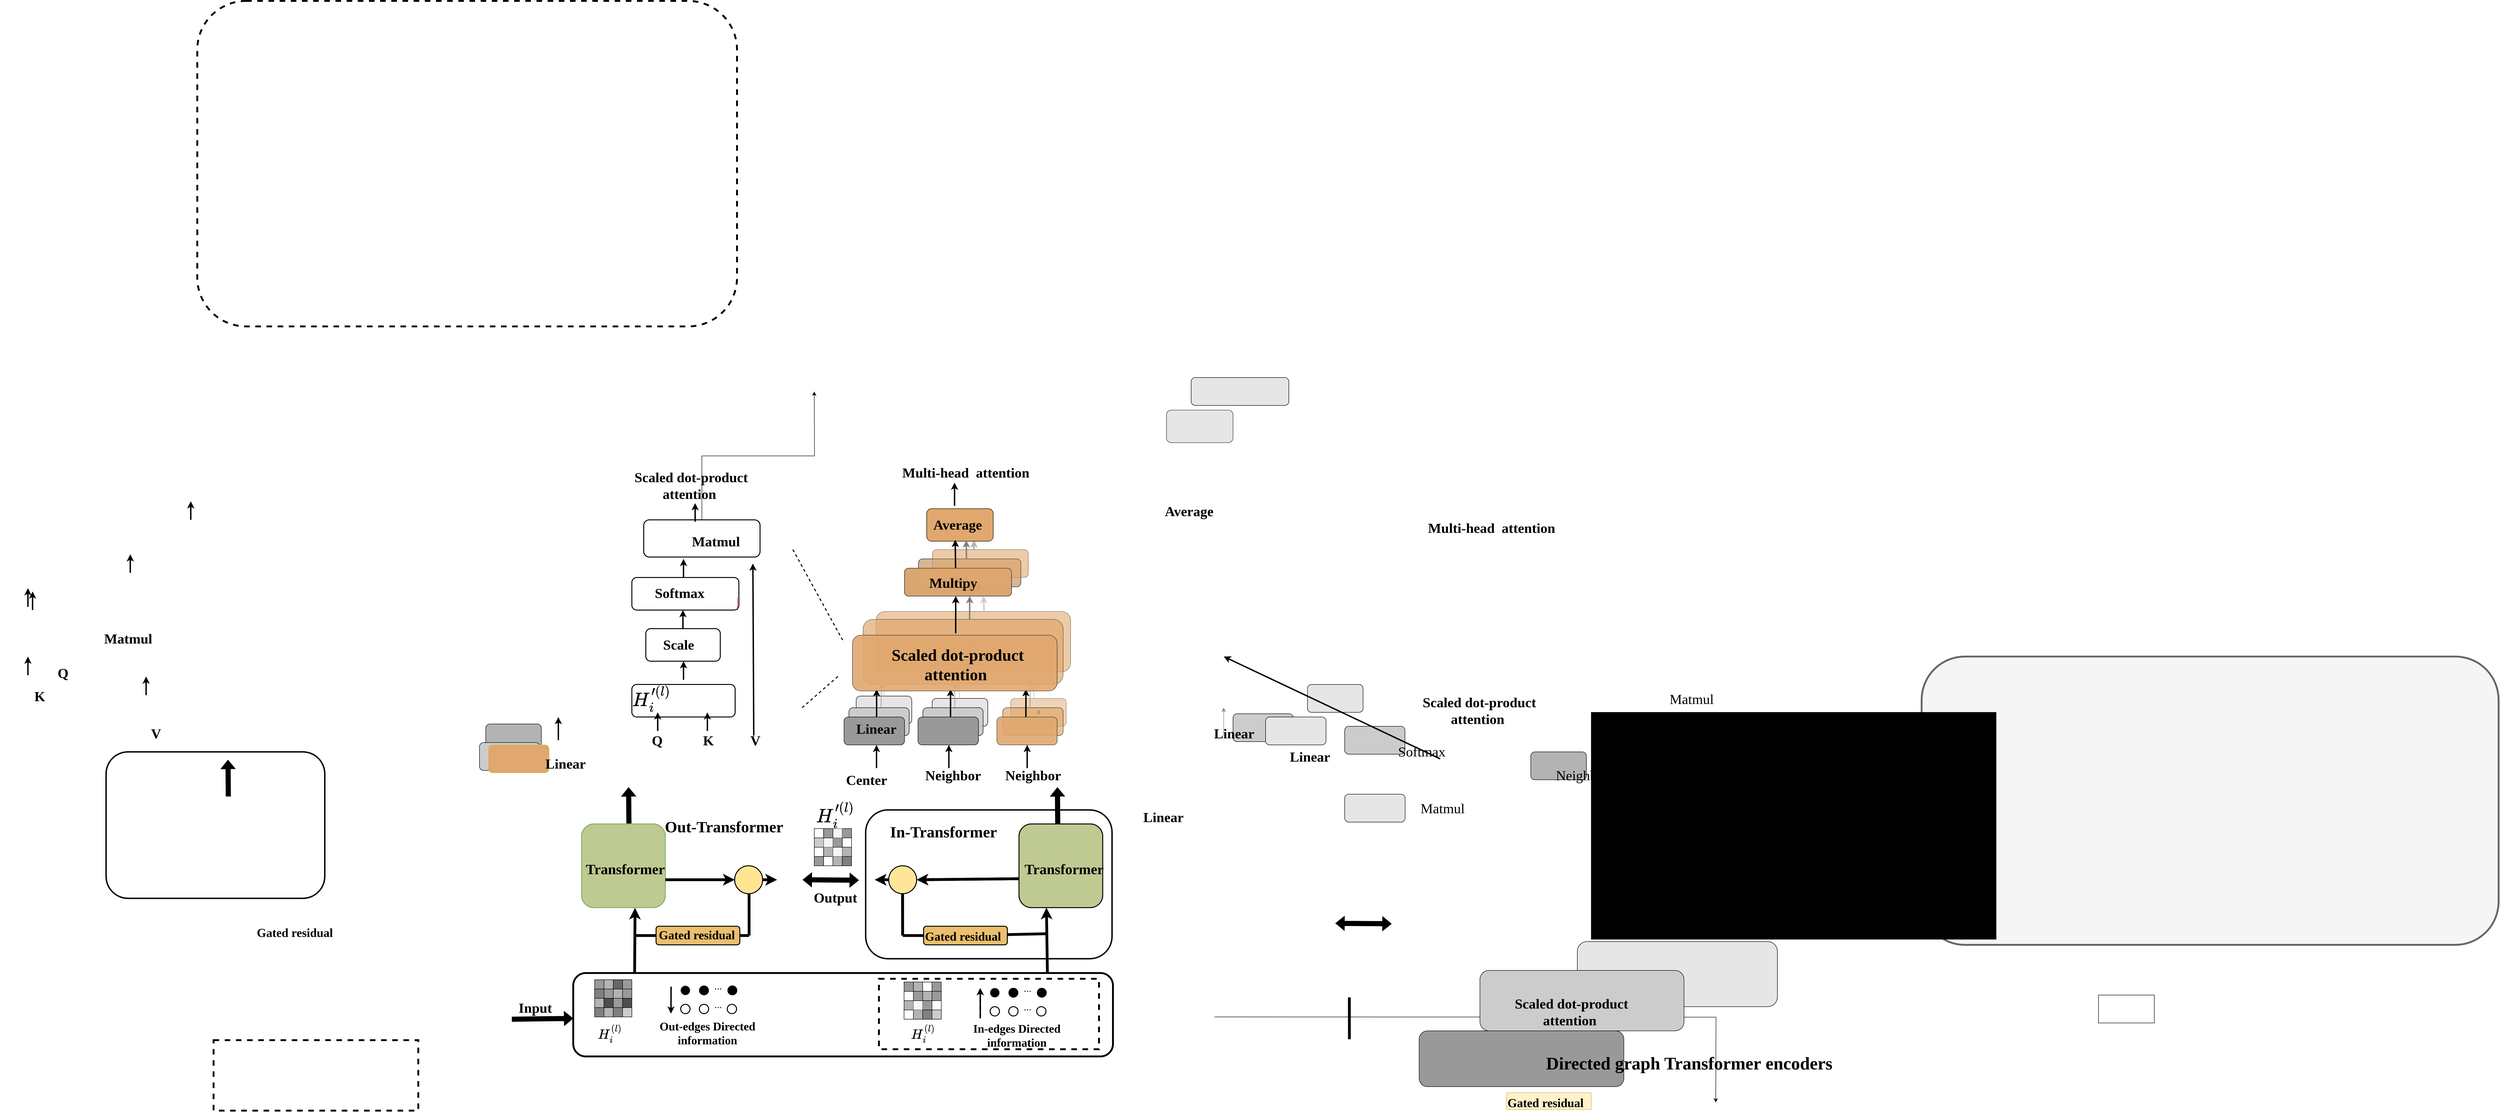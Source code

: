 <mxfile version="22.1.16" type="github">
  <diagram name="第 1 页" id="z5FB2ohUorix4h6KA-P7">
    <mxGraphModel dx="22355" dy="11139" grid="1" gridSize="10" guides="1" tooltips="1" connect="1" arrows="1" fold="1" page="1" pageScale="1" pageWidth="291" pageHeight="413" math="1" shadow="0">
      <root>
        <mxCell id="0" />
        <mxCell id="1" parent="0" />
        <mxCell id="8e11pD8jJe_MEH7ZMqU3-1292" value="" style="endArrow=classic;html=1;rounded=0;strokeColor=#B3B3B3;strokeWidth=3;" parent="1" edge="1">
          <mxGeometry width="50" height="50" relative="1" as="geometry">
            <mxPoint x="903.35" y="260" as="sourcePoint" />
            <mxPoint x="903" y="240" as="targetPoint" />
          </mxGeometry>
        </mxCell>
        <mxCell id="8e11pD8jJe_MEH7ZMqU3-1282" value="8" style="rounded=1;whiteSpace=wrap;html=1;fillColor=#E0A86E;strokeColor=#000000;strokeWidth=0.8;opacity=60;" parent="1" vertex="1">
          <mxGeometry x="693" y="393" width="418.03" height="130" as="geometry" />
        </mxCell>
        <mxCell id="8e11pD8jJe_MEH7ZMqU3-1275" value="8" style="rounded=1;whiteSpace=wrap;html=1;fillColor=#E0A86E;strokeColor=#000000;opacity=50;strokeWidth=0.8;" parent="1" vertex="1">
          <mxGeometry x="982.0" y="580" width="119.5" height="60" as="geometry" />
        </mxCell>
        <mxCell id="qtBFzVClqnRpOOLDkrvA-1" value="" style="rounded=1;whiteSpace=wrap;html=1;fillColor=#f5f5f5;fontColor=#333333;strokeColor=#666666;strokeWidth=4;" parent="1" vertex="1">
          <mxGeometry x="2940" y="490" width="1240" height="620" as="geometry" />
        </mxCell>
        <mxCell id="8e11pD8jJe_MEH7ZMqU3-998" value="&lt;font style=&quot;font-size: 35px;&quot;&gt;$$H_{i }^{\prime(l)}$$&lt;/font&gt;" style="text;html=1;align=center;verticalAlign=middle;resizable=0;points=[];autosize=1;strokeColor=none;fillColor=none;" parent="1" vertex="1">
          <mxGeometry x="425.18" y="800" width="360" height="60" as="geometry" />
        </mxCell>
        <mxCell id="8e11pD8jJe_MEH7ZMqU3-999" value="" style="rounded=1;whiteSpace=wrap;html=1;fillColor=#d5e8d4;strokeColor=#000000;strokeWidth=2;" parent="1" vertex="1">
          <mxGeometry x="60" y="850" width="180" height="180" as="geometry" />
        </mxCell>
        <mxCell id="8e11pD8jJe_MEH7ZMqU3-1000" value="" style="endArrow=classic;html=1;rounded=0;fillColor=#000000;strokeWidth=6;entryX=0.638;entryY=1.002;entryDx=0;entryDy=0;entryPerimeter=0;exitX=0.096;exitY=0;exitDx=0;exitDy=0;exitPerimeter=0;" parent="1" target="8e11pD8jJe_MEH7ZMqU3-999" edge="1">
          <mxGeometry width="50" height="50" relative="1" as="geometry">
            <mxPoint x="173.936" y="1170" as="sourcePoint" />
            <mxPoint x="176.44" y="1029.58" as="targetPoint" />
          </mxGeometry>
        </mxCell>
        <mxCell id="8e11pD8jJe_MEH7ZMqU3-1001" value="" style="shape=flexArrow;endArrow=classic;startArrow=classic;html=1;rounded=0;fillColor=#000000;" parent="1" edge="1">
          <mxGeometry width="100" height="100" relative="1" as="geometry">
            <mxPoint x="535.04" y="970" as="sourcePoint" />
            <mxPoint x="655.86" y="971.05" as="targetPoint" />
          </mxGeometry>
        </mxCell>
        <mxCell id="8e11pD8jJe_MEH7ZMqU3-1002" value="" style="ellipse;whiteSpace=wrap;html=1;aspect=fixed;fillColor=#e1d5e7;strokeColor=#000000;strokeWidth=2;" parent="1" vertex="1">
          <mxGeometry x="389" y="940" width="60" height="60" as="geometry" />
        </mxCell>
        <mxCell id="8e11pD8jJe_MEH7ZMqU3-1003" value="" style="endArrow=classic;html=1;rounded=0;fillColor=#000000;strokeWidth=6;entryX=0;entryY=0.5;entryDx=0;entryDy=0;" parent="1" target="8e11pD8jJe_MEH7ZMqU3-1002" edge="1">
          <mxGeometry width="50" height="50" relative="1" as="geometry">
            <mxPoint x="240" y="970" as="sourcePoint" />
            <mxPoint x="250.12" y="880" as="targetPoint" />
          </mxGeometry>
        </mxCell>
        <mxCell id="8e11pD8jJe_MEH7ZMqU3-1004" value="" style="endArrow=none;html=1;rounded=0;strokeWidth=6;" parent="1" source="8e11pD8jJe_MEH7ZMqU3-1007" edge="1">
          <mxGeometry width="50" height="50" relative="1" as="geometry">
            <mxPoint x="174.41" y="1090" as="sourcePoint" />
            <mxPoint x="420" y="1090" as="targetPoint" />
          </mxGeometry>
        </mxCell>
        <mxCell id="8e11pD8jJe_MEH7ZMqU3-1005" value="" style="endArrow=none;html=1;rounded=0;strokeWidth=6;" parent="1" edge="1">
          <mxGeometry width="50" height="50" relative="1" as="geometry">
            <mxPoint x="420" y="1090" as="sourcePoint" />
            <mxPoint x="419.89" y="1000" as="targetPoint" />
          </mxGeometry>
        </mxCell>
        <mxCell id="8e11pD8jJe_MEH7ZMqU3-1006" value="" style="endArrow=none;html=1;rounded=0;strokeWidth=6;" parent="1" target="8e11pD8jJe_MEH7ZMqU3-1007" edge="1">
          <mxGeometry width="50" height="50" relative="1" as="geometry">
            <mxPoint x="174.41" y="1090" as="sourcePoint" />
            <mxPoint x="420" y="1090" as="targetPoint" />
          </mxGeometry>
        </mxCell>
        <mxCell id="8e11pD8jJe_MEH7ZMqU3-1007" value="" style="rounded=1;whiteSpace=wrap;html=1;strokeWidth=2;fillColor=#EABF6F;strokeColor=#000000;" parent="1" vertex="1">
          <mxGeometry x="220" y="1070" width="180" height="40" as="geometry" />
        </mxCell>
        <mxCell id="8e11pD8jJe_MEH7ZMqU3-1008" value="" style="endArrow=classic;html=1;rounded=0;fillColor=#000000;strokeWidth=6;" parent="1" edge="1">
          <mxGeometry width="50" height="50" relative="1" as="geometry">
            <mxPoint x="450" y="970" as="sourcePoint" />
            <mxPoint x="480" y="970" as="targetPoint" />
          </mxGeometry>
        </mxCell>
        <mxCell id="8e11pD8jJe_MEH7ZMqU3-1009" value="" style="rounded=1;whiteSpace=wrap;html=1;fillColor=none;strokeWidth=3;" parent="1" vertex="1">
          <mxGeometry x="670.5" y="819.86" width="529.5" height="320" as="geometry" />
        </mxCell>
        <mxCell id="8e11pD8jJe_MEH7ZMqU3-1010" value="" style="rounded=1;whiteSpace=wrap;html=1;fillColor=#d5e8d4;strokeColor=#000000;strokeWidth=2;" parent="1" vertex="1">
          <mxGeometry x="1000" y="850" width="180" height="180" as="geometry" />
        </mxCell>
        <mxCell id="8e11pD8jJe_MEH7ZMqU3-1011" value="" style="ellipse;whiteSpace=wrap;html=1;aspect=fixed;fillColor=#e1d5e7;strokeColor=#000000;strokeWidth=2;" parent="1" vertex="1">
          <mxGeometry x="720.0" y="940" width="60" height="60" as="geometry" />
        </mxCell>
        <mxCell id="8e11pD8jJe_MEH7ZMqU3-1012" value="" style="endArrow=classic;html=1;rounded=0;fillColor=#000000;strokeWidth=6;entryX=0;entryY=0.5;entryDx=0;entryDy=0;exitX=-0.01;exitY=0.641;exitDx=0;exitDy=0;exitPerimeter=0;" parent="1" edge="1">
          <mxGeometry width="50" height="50" relative="1" as="geometry">
            <mxPoint x="1000.51" y="967.784" as="sourcePoint" />
            <mxPoint x="780.0" y="970" as="targetPoint" />
          </mxGeometry>
        </mxCell>
        <mxCell id="8e11pD8jJe_MEH7ZMqU3-1013" value="" style="endArrow=none;html=1;rounded=0;strokeWidth=6;" parent="1" edge="1">
          <mxGeometry width="50" height="50" relative="1" as="geometry">
            <mxPoint x="749.92" y="1090" as="sourcePoint" />
            <mxPoint x="749.81" y="1000" as="targetPoint" />
          </mxGeometry>
        </mxCell>
        <mxCell id="8e11pD8jJe_MEH7ZMqU3-1014" value="" style="endArrow=classic;html=1;rounded=0;fillColor=#000000;strokeWidth=6;exitX=0.843;exitY=0.001;exitDx=0;exitDy=0;exitPerimeter=0;" parent="1" edge="1">
          <mxGeometry width="50" height="50" relative="1" as="geometry">
            <mxPoint x="1061.07" y="1170.0" as="sourcePoint" />
            <mxPoint x="1059" y="1030" as="targetPoint" />
          </mxGeometry>
        </mxCell>
        <mxCell id="8e11pD8jJe_MEH7ZMqU3-1015" value="" style="endArrow=classic;html=1;rounded=0;strokeWidth=6;" parent="1" edge="1">
          <mxGeometry width="50" height="50" relative="1" as="geometry">
            <mxPoint x="720" y="970" as="sourcePoint" />
            <mxPoint x="690" y="970" as="targetPoint" />
          </mxGeometry>
        </mxCell>
        <mxCell id="8e11pD8jJe_MEH7ZMqU3-1016" value="" style="endArrow=none;html=1;rounded=0;strokeWidth=6;" parent="1" source="8e11pD8jJe_MEH7ZMqU3-1018" edge="1">
          <mxGeometry width="50" height="50" relative="1" as="geometry">
            <mxPoint x="750" y="1090" as="sourcePoint" />
            <mxPoint x="1059" y="1086.1" as="targetPoint" />
          </mxGeometry>
        </mxCell>
        <mxCell id="8e11pD8jJe_MEH7ZMqU3-1017" value="" style="endArrow=none;html=1;rounded=0;strokeWidth=6;" parent="1" target="8e11pD8jJe_MEH7ZMqU3-1018" edge="1">
          <mxGeometry width="50" height="50" relative="1" as="geometry">
            <mxPoint x="750" y="1090" as="sourcePoint" />
            <mxPoint x="1059" y="1086.1" as="targetPoint" />
          </mxGeometry>
        </mxCell>
        <mxCell id="8e11pD8jJe_MEH7ZMqU3-1018" value="" style="rounded=1;whiteSpace=wrap;html=1;strokeWidth=2;fillColor=#eabf6f;strokeColor=#000000;" parent="1" vertex="1">
          <mxGeometry x="795" y="1070" width="180" height="40" as="geometry" />
        </mxCell>
        <mxCell id="8e11pD8jJe_MEH7ZMqU3-1019" value="" style="whiteSpace=wrap;html=1;aspect=fixed;fillColor=#808080;strokeColor=none;" parent="1" vertex="1">
          <mxGeometry x="620.12" y="920" width="20" height="20" as="geometry" />
        </mxCell>
        <mxCell id="8e11pD8jJe_MEH7ZMqU3-1020" value="" style="whiteSpace=wrap;html=1;aspect=fixed;fillColor=#4D4D4D;strokeColor=none;" parent="1" vertex="1">
          <mxGeometry x="620.12" y="880" width="20" height="20" as="geometry" />
        </mxCell>
        <mxCell id="8e11pD8jJe_MEH7ZMqU3-1021" value="" style="whiteSpace=wrap;html=1;aspect=fixed;fillColor=#999999;strokeColor=none;" parent="1" vertex="1">
          <mxGeometry x="560" y="920" width="20" height="20" as="geometry" />
        </mxCell>
        <mxCell id="8e11pD8jJe_MEH7ZMqU3-1022" value="" style="whiteSpace=wrap;html=1;aspect=fixed;fillColor=#CCCCCC;strokeColor=none;" parent="1" vertex="1">
          <mxGeometry x="560.12" y="880" width="20" height="20" as="geometry" />
        </mxCell>
        <mxCell id="8e11pD8jJe_MEH7ZMqU3-1023" value="" style="whiteSpace=wrap;html=1;aspect=fixed;fillColor=#808080;strokeColor=none;" parent="1" vertex="1">
          <mxGeometry x="580.12" y="920" width="20" height="20" as="geometry" />
        </mxCell>
        <mxCell id="8e11pD8jJe_MEH7ZMqU3-1024" value="" style="whiteSpace=wrap;html=1;aspect=fixed;fillColor=#808080;strokeColor=none;" parent="1" vertex="1">
          <mxGeometry x="560.12" y="900" width="20" height="20" as="geometry" />
        </mxCell>
        <mxCell id="8e11pD8jJe_MEH7ZMqU3-1025" value="" style="whiteSpace=wrap;html=1;aspect=fixed;fillColor=#999999;strokeColor=none;" parent="1" vertex="1">
          <mxGeometry x="620.12" y="860" width="20" height="20" as="geometry" />
        </mxCell>
        <mxCell id="8e11pD8jJe_MEH7ZMqU3-1026" value="" style="whiteSpace=wrap;html=1;aspect=fixed;fillColor=#B3B3B3;strokeColor=none;" parent="1" vertex="1">
          <mxGeometry x="580.12" y="900" width="20" height="20" as="geometry" />
        </mxCell>
        <mxCell id="8e11pD8jJe_MEH7ZMqU3-1027" value="" style="whiteSpace=wrap;html=1;aspect=fixed;fillColor=#B3B3B3;strokeColor=none;" parent="1" vertex="1">
          <mxGeometry x="600.12" y="920" width="20" height="20" as="geometry" />
        </mxCell>
        <mxCell id="8e11pD8jJe_MEH7ZMqU3-1028" value="" style="whiteSpace=wrap;html=1;aspect=fixed;fillColor=#B3B3B3;strokeColor=none;" parent="1" vertex="1">
          <mxGeometry x="620.12" y="900" width="20" height="20" as="geometry" />
        </mxCell>
        <mxCell id="8e11pD8jJe_MEH7ZMqU3-1029" value="" style="whiteSpace=wrap;html=1;aspect=fixed;fillColor=#666666;strokeColor=none;" parent="1" vertex="1">
          <mxGeometry x="600.12" y="900" width="20" height="20" as="geometry" />
        </mxCell>
        <mxCell id="8e11pD8jJe_MEH7ZMqU3-1030" value="" style="whiteSpace=wrap;html=1;aspect=fixed;fillColor=#999999;strokeColor=none;" parent="1" vertex="1">
          <mxGeometry x="600.12" y="880" width="20" height="20" as="geometry" />
        </mxCell>
        <mxCell id="8e11pD8jJe_MEH7ZMqU3-1031" value="" style="whiteSpace=wrap;html=1;aspect=fixed;fillColor=#B3B3B3;strokeColor=none;" parent="1" vertex="1">
          <mxGeometry x="600.12" y="860" width="20" height="20" as="geometry" />
        </mxCell>
        <mxCell id="8e11pD8jJe_MEH7ZMqU3-1032" value="" style="whiteSpace=wrap;html=1;aspect=fixed;fillColor=#4D4D4D;strokeColor=none;" parent="1" vertex="1">
          <mxGeometry x="580.12" y="880" width="20" height="20" as="geometry" />
        </mxCell>
        <mxCell id="8e11pD8jJe_MEH7ZMqU3-1033" value="" style="whiteSpace=wrap;html=1;aspect=fixed;fillColor=#999999;strokeColor=none;" parent="1" vertex="1">
          <mxGeometry x="580.12" y="860" width="20" height="20" as="geometry" />
        </mxCell>
        <mxCell id="8e11pD8jJe_MEH7ZMqU3-1034" value="" style="whiteSpace=wrap;html=1;aspect=fixed;fillColor=#666666;strokeColor=none;" parent="1" vertex="1">
          <mxGeometry x="560" y="860" width="20" height="20" as="geometry" />
        </mxCell>
        <mxCell id="8e11pD8jJe_MEH7ZMqU3-1035" value="&lt;div style=&quot;line-height: 0%;&quot;&gt;&lt;br&gt;&lt;/div&gt;" style="text;html=1;align=right;verticalAlign=middle;resizable=0;points=[];autosize=1;strokeColor=none;fillColor=none;" parent="1" vertex="1">
          <mxGeometry x="237" y="1285" width="20" height="10" as="geometry" />
        </mxCell>
        <mxCell id="8e11pD8jJe_MEH7ZMqU3-1036" value="&lt;font style=&quot;font-size: 25px;&quot; face=&quot;Times New Roman&quot;&gt;&lt;b&gt;In-edges Directed &lt;br&gt;information&lt;/b&gt;&lt;/font&gt;" style="text;html=1;align=center;verticalAlign=middle;resizable=0;points=[];autosize=1;strokeColor=none;fillColor=none;" parent="1" vertex="1">
          <mxGeometry x="889.88" y="1270" width="210" height="70" as="geometry" />
        </mxCell>
        <mxCell id="8e11pD8jJe_MEH7ZMqU3-1037" value="" style="ellipse;whiteSpace=wrap;html=1;aspect=fixed;fillColor=#000000;strokeColor=#6c8ebf;rounded=1;shadow=0;" parent="1" vertex="1">
          <mxGeometry x="938" y="1203" width="20" height="20" as="geometry" />
        </mxCell>
        <mxCell id="8e11pD8jJe_MEH7ZMqU3-1038" value="&lt;font style=&quot;font-size: 20px;&quot;&gt;...&lt;/font&gt;" style="text;html=1;align=center;verticalAlign=middle;resizable=0;points=[];autosize=1;strokeColor=none;fillColor=none;" parent="1" vertex="1">
          <mxGeometry x="998" y="1183" width="40" height="40" as="geometry" />
        </mxCell>
        <mxCell id="8e11pD8jJe_MEH7ZMqU3-1039" value="" style="ellipse;whiteSpace=wrap;html=1;aspect=fixed;fillColor=#000000;strokeColor=#000000;rounded=1;shadow=0;" parent="1" vertex="1">
          <mxGeometry x="978" y="1203" width="20" height="20" as="geometry" />
        </mxCell>
        <mxCell id="8e11pD8jJe_MEH7ZMqU3-1040" value="" style="ellipse;whiteSpace=wrap;html=1;aspect=fixed;rounded=1;shadow=0;strokeWidth=2;" parent="1" vertex="1">
          <mxGeometry x="938" y="1243" width="20" height="20" as="geometry" />
        </mxCell>
        <mxCell id="8e11pD8jJe_MEH7ZMqU3-1041" value="" style="ellipse;whiteSpace=wrap;html=1;aspect=fixed;rounded=1;shadow=0;strokeWidth=2;" parent="1" vertex="1">
          <mxGeometry x="978" y="1243" width="20" height="20" as="geometry" />
        </mxCell>
        <mxCell id="8e11pD8jJe_MEH7ZMqU3-1042" value="" style="ellipse;whiteSpace=wrap;html=1;aspect=fixed;fillColor=#000000;strokeColor=#000000;rounded=1;shadow=0;" parent="1" vertex="1">
          <mxGeometry x="1039" y="1203" width="20" height="20" as="geometry" />
        </mxCell>
        <mxCell id="8e11pD8jJe_MEH7ZMqU3-1043" value="" style="ellipse;whiteSpace=wrap;html=1;aspect=fixed;rounded=1;shadow=0;strokeWidth=2;" parent="1" vertex="1">
          <mxGeometry x="1038" y="1243" width="20" height="20" as="geometry" />
        </mxCell>
        <mxCell id="8e11pD8jJe_MEH7ZMqU3-1044" value="&lt;font style=&quot;font-size: 20px;&quot;&gt;...&lt;/font&gt;" style="text;html=1;align=center;verticalAlign=middle;resizable=0;points=[];autosize=1;strokeColor=none;fillColor=none;" parent="1" vertex="1">
          <mxGeometry x="998" y="1223" width="40" height="40" as="geometry" />
        </mxCell>
        <mxCell id="8e11pD8jJe_MEH7ZMqU3-1045" value="" style="endArrow=classic;html=1;rounded=0;strokeWidth=3;dashed=1;" parent="1" edge="1">
          <mxGeometry width="50" height="50" relative="1" as="geometry">
            <mxPoint x="916.83" y="1268" as="sourcePoint" />
            <mxPoint x="916.71" y="1203" as="targetPoint" />
          </mxGeometry>
        </mxCell>
        <mxCell id="8e11pD8jJe_MEH7ZMqU3-1046" value="&lt;div style=&quot;line-height: 0%;&quot;&gt;&lt;font style=&quot;font-size: 28px;&quot; face=&quot;Times New Roman&quot;&gt;$$H_{i }^{(l)}$$&lt;/font&gt;&lt;br&gt;&lt;/div&gt;" style="text;html=1;align=right;verticalAlign=middle;resizable=0;points=[];autosize=1;strokeColor=none;fillColor=none;" parent="1" vertex="1">
          <mxGeometry x="600.5" y="1295" width="220" height="20" as="geometry" />
        </mxCell>
        <mxCell id="8e11pD8jJe_MEH7ZMqU3-1047" value="&lt;font size=&quot;1&quot; style=&quot;&quot; face=&quot;Times New Roman&quot;&gt;&lt;span style=&quot;font-size: 34px;&quot;&gt;&lt;b&gt;Out-Transformer&lt;/b&gt;&lt;/span&gt;&lt;/font&gt;" style="text;whiteSpace=wrap;html=1;" parent="1" vertex="1">
          <mxGeometry x="237" y="830" width="270" height="36" as="geometry" />
        </mxCell>
        <mxCell id="8e11pD8jJe_MEH7ZMqU3-1048" value="&lt;font size=&quot;1&quot; style=&quot;&quot; face=&quot;Times New Roman&quot;&gt;&lt;b style=&quot;font-size: 34px;&quot;&gt;In-Transformer&lt;/b&gt;&lt;/font&gt;" style="text;whiteSpace=wrap;html=1;" parent="1" vertex="1">
          <mxGeometry x="720.59" y="841" width="232" height="36" as="geometry" />
        </mxCell>
        <mxCell id="8e11pD8jJe_MEH7ZMqU3-1049" value="&lt;font size=&quot;1&quot; style=&quot;&quot; face=&quot;Times New Roman&quot;&gt;&lt;b style=&quot;font-size: 31px;&quot;&gt;Transformer&lt;/b&gt;&lt;/font&gt;" style="text;whiteSpace=wrap;html=1;" parent="1" vertex="1">
          <mxGeometry x="1010" y="922" width="232" height="36" as="geometry" />
        </mxCell>
        <mxCell id="8e11pD8jJe_MEH7ZMqU3-1050" value="&lt;font size=&quot;1&quot; style=&quot;&quot; face=&quot;Times New Roman&quot;&gt;&lt;b style=&quot;font-size: 31px;&quot;&gt;Transformer&lt;/b&gt;&lt;/font&gt;" style="text;whiteSpace=wrap;html=1;" parent="1" vertex="1">
          <mxGeometry x="67.18" y="922" width="232" height="36" as="geometry" />
        </mxCell>
        <mxCell id="8e11pD8jJe_MEH7ZMqU3-1051" value="" style="shape=flexArrow;endArrow=classic;html=1;rounded=0;fillColor=#000000;strokeColor=#000000;exitX=0.565;exitY=-0.006;exitDx=0;exitDy=0;exitPerimeter=0;" parent="1" edge="1">
          <mxGeometry width="50" height="50" relative="1" as="geometry">
            <mxPoint x="161.7" y="850.0" as="sourcePoint" />
            <mxPoint x="161" y="771.08" as="targetPoint" />
          </mxGeometry>
        </mxCell>
        <mxCell id="8e11pD8jJe_MEH7ZMqU3-1052" value="" style="shape=flexArrow;endArrow=classic;html=1;rounded=0;fillColor=#000000;strokeColor=#000000;exitX=0.565;exitY=-0.006;exitDx=0;exitDy=0;exitPerimeter=0;" parent="1" edge="1">
          <mxGeometry width="50" height="50" relative="1" as="geometry">
            <mxPoint x="1083.29" y="850" as="sourcePoint" />
            <mxPoint x="1082.59" y="771.08" as="targetPoint" />
          </mxGeometry>
        </mxCell>
        <mxCell id="8e11pD8jJe_MEH7ZMqU3-1054" value="&lt;font size=&quot;1&quot; face=&quot;Times New Roman&quot;&gt;&lt;b style=&quot;font-size: 26px;&quot;&gt;Gated residual&lt;/b&gt;&lt;/font&gt;" style="text;whiteSpace=wrap;html=1;fillColor=#fff2cc;strokeColor=#d6b656;" parent="1" vertex="1">
          <mxGeometry x="2048" y="1428" width="182" height="36" as="geometry" />
        </mxCell>
        <mxCell id="8e11pD8jJe_MEH7ZMqU3-1055" value="&lt;font style=&quot;font-size: 35px;&quot;&gt;$$H_{i }^{\prime(l)}$$&lt;/font&gt;" style="text;html=1;align=center;verticalAlign=middle;resizable=0;points=[];autosize=1;strokeColor=none;fillColor=none;" parent="1" vertex="1">
          <mxGeometry x="30.0" y="550" width="360" height="60" as="geometry" />
        </mxCell>
        <mxCell id="8e11pD8jJe_MEH7ZMqU3-1056" value="" style="rounded=1;whiteSpace=wrap;html=1;fillColor=none;strokeWidth=3;" parent="1" vertex="1">
          <mxGeometry x="-962" y="695" width="470" height="315" as="geometry" />
        </mxCell>
        <mxCell id="8e11pD8jJe_MEH7ZMqU3-1057" value="" style="rounded=1;whiteSpace=wrap;html=1;fillColor=none;strokeColor=default;strokeWidth=4;" parent="1" vertex="1">
          <mxGeometry x="42" y="1170.63" width="1160" height="179.37" as="geometry" />
        </mxCell>
        <mxCell id="8e11pD8jJe_MEH7ZMqU3-1058" value="" style="rounded=0;whiteSpace=wrap;html=1;fillColor=none;dashed=1;strokeWidth=4;" parent="1" vertex="1">
          <mxGeometry x="699" y="1183" width="473" height="151.5" as="geometry" />
        </mxCell>
        <mxCell id="8e11pD8jJe_MEH7ZMqU3-1059" value="" style="rounded=1;whiteSpace=wrap;html=1;fillColor=#bfc992;strokeColor=#82b366;strokeWidth=2;" parent="1" vertex="1">
          <mxGeometry x="60" y="850" width="180" height="180" as="geometry" />
        </mxCell>
        <mxCell id="8e11pD8jJe_MEH7ZMqU3-1061" value="" style="shape=flexArrow;endArrow=classic;startArrow=classic;html=1;rounded=0;fillColor=#000000;" parent="1" edge="1">
          <mxGeometry width="100" height="100" relative="1" as="geometry">
            <mxPoint x="1680.0" y="1063.67" as="sourcePoint" />
            <mxPoint x="1800.82" y="1064.72" as="targetPoint" />
          </mxGeometry>
        </mxCell>
        <mxCell id="8e11pD8jJe_MEH7ZMqU3-1062" value="" style="ellipse;whiteSpace=wrap;html=1;aspect=fixed;fillColor=#ffe493;strokeColor=#000000;strokeWidth=2;" parent="1" vertex="1">
          <mxGeometry x="389" y="940" width="60" height="60" as="geometry" />
        </mxCell>
        <mxCell id="8e11pD8jJe_MEH7ZMqU3-1063" value="" style="endArrow=classic;html=1;rounded=0;fillColor=#000000;strokeWidth=6;entryX=0;entryY=0.5;entryDx=0;entryDy=0;" parent="1" target="8e11pD8jJe_MEH7ZMqU3-1062" edge="1">
          <mxGeometry width="50" height="50" relative="1" as="geometry">
            <mxPoint x="240" y="970" as="sourcePoint" />
            <mxPoint x="250.12" y="880" as="targetPoint" />
          </mxGeometry>
        </mxCell>
        <mxCell id="8e11pD8jJe_MEH7ZMqU3-1065" value="" style="endArrow=none;html=1;rounded=0;strokeWidth=6;" parent="1" edge="1">
          <mxGeometry width="50" height="50" relative="1" as="geometry">
            <mxPoint x="1710.11" y="1313" as="sourcePoint" />
            <mxPoint x="1710.0" y="1223" as="targetPoint" />
          </mxGeometry>
        </mxCell>
        <mxCell id="8e11pD8jJe_MEH7ZMqU3-1068" value="" style="endArrow=classic;html=1;rounded=0;fillColor=#000000;strokeWidth=6;" parent="1" edge="1">
          <mxGeometry width="50" height="50" relative="1" as="geometry">
            <mxPoint x="450" y="970" as="sourcePoint" />
            <mxPoint x="480" y="970" as="targetPoint" />
          </mxGeometry>
        </mxCell>
        <mxCell id="8e11pD8jJe_MEH7ZMqU3-1069" value="" style="rounded=1;whiteSpace=wrap;html=1;fillColor=#bfc992;strokeColor=#000000;strokeWidth=2;" parent="1" vertex="1">
          <mxGeometry x="1000" y="850" width="180" height="180" as="geometry" />
        </mxCell>
        <mxCell id="8e11pD8jJe_MEH7ZMqU3-1070" value="" style="ellipse;whiteSpace=wrap;html=1;aspect=fixed;fillColor=#FFE599;strokeColor=#000000;strokeWidth=2;" parent="1" vertex="1">
          <mxGeometry x="720.0" y="940" width="60" height="60" as="geometry" />
        </mxCell>
        <mxCell id="8e11pD8jJe_MEH7ZMqU3-1071" value="" style="endArrow=classic;html=1;rounded=0;fillColor=#000000;strokeWidth=6;entryX=0;entryY=0.5;entryDx=0;entryDy=0;exitX=-0.01;exitY=0.641;exitDx=0;exitDy=0;exitPerimeter=0;" parent="1" edge="1">
          <mxGeometry width="50" height="50" relative="1" as="geometry">
            <mxPoint x="1000.51" y="967.784" as="sourcePoint" />
            <mxPoint x="780.0" y="970" as="targetPoint" />
          </mxGeometry>
        </mxCell>
        <mxCell id="8e11pD8jJe_MEH7ZMqU3-1072" value="" style="endArrow=none;html=1;rounded=0;strokeWidth=6;" parent="1" edge="1">
          <mxGeometry width="50" height="50" relative="1" as="geometry">
            <mxPoint x="749.92" y="1090" as="sourcePoint" />
            <mxPoint x="749.81" y="1000" as="targetPoint" />
          </mxGeometry>
        </mxCell>
        <mxCell id="8e11pD8jJe_MEH7ZMqU3-1073" value="" style="endArrow=classic;html=1;rounded=0;strokeWidth=6;" parent="1" edge="1">
          <mxGeometry width="50" height="50" relative="1" as="geometry">
            <mxPoint x="720" y="970" as="sourcePoint" />
            <mxPoint x="690" y="970" as="targetPoint" />
          </mxGeometry>
        </mxCell>
        <mxCell id="8e11pD8jJe_MEH7ZMqU3-1077" value="" style="whiteSpace=wrap;html=1;aspect=fixed;fillColor=#808080;strokeColor=default;" parent="1" vertex="1">
          <mxGeometry x="620.12" y="920" width="20" height="20" as="geometry" />
        </mxCell>
        <mxCell id="8e11pD8jJe_MEH7ZMqU3-1078" value="" style="whiteSpace=wrap;html=1;aspect=fixed;" parent="1" vertex="1">
          <mxGeometry x="620.12" y="880" width="20" height="20" as="geometry" />
        </mxCell>
        <mxCell id="8e11pD8jJe_MEH7ZMqU3-1079" value="" style="whiteSpace=wrap;html=1;aspect=fixed;fillColor=#999999;strokeColor=default;" parent="1" vertex="1">
          <mxGeometry x="560" y="920" width="20" height="20" as="geometry" />
        </mxCell>
        <mxCell id="8e11pD8jJe_MEH7ZMqU3-1080" value="" style="whiteSpace=wrap;html=1;aspect=fixed;fillColor=#CCCCCC;strokeColor=default;" parent="1" vertex="1">
          <mxGeometry x="560.12" y="880" width="20" height="20" as="geometry" />
        </mxCell>
        <mxCell id="8e11pD8jJe_MEH7ZMqU3-1081" value="" style="whiteSpace=wrap;html=1;aspect=fixed;" parent="1" vertex="1">
          <mxGeometry x="580.12" y="920" width="20" height="20" as="geometry" />
        </mxCell>
        <mxCell id="8e11pD8jJe_MEH7ZMqU3-1082" value="" style="whiteSpace=wrap;html=1;aspect=fixed;" parent="1" vertex="1">
          <mxGeometry x="560.12" y="900" width="20" height="20" as="geometry" />
        </mxCell>
        <mxCell id="8e11pD8jJe_MEH7ZMqU3-1083" value="" style="whiteSpace=wrap;html=1;aspect=fixed;fillColor=#999999;strokeColor=default;" parent="1" vertex="1">
          <mxGeometry x="620.12" y="860" width="20" height="20" as="geometry" />
        </mxCell>
        <mxCell id="8e11pD8jJe_MEH7ZMqU3-1084" value="" style="whiteSpace=wrap;html=1;aspect=fixed;fillColor=#B3B3B3;strokeColor=default;" parent="1" vertex="1">
          <mxGeometry x="580.12" y="900" width="20" height="20" as="geometry" />
        </mxCell>
        <mxCell id="8e11pD8jJe_MEH7ZMqU3-1085" value="" style="whiteSpace=wrap;html=1;aspect=fixed;fillColor=#B3B3B3;strokeColor=default;" parent="1" vertex="1">
          <mxGeometry x="600.12" y="920" width="20" height="20" as="geometry" />
        </mxCell>
        <mxCell id="8e11pD8jJe_MEH7ZMqU3-1086" value="" style="whiteSpace=wrap;html=1;aspect=fixed;fillColor=#B3B3B3;strokeColor=default;" parent="1" vertex="1">
          <mxGeometry x="620.12" y="900" width="20" height="20" as="geometry" />
        </mxCell>
        <mxCell id="8e11pD8jJe_MEH7ZMqU3-1087" value="" style="whiteSpace=wrap;html=1;aspect=fixed;fillColor=#f5f5f5;strokeColor=#666666;fontColor=#333333;" parent="1" vertex="1">
          <mxGeometry x="600.12" y="900" width="20" height="20" as="geometry" />
        </mxCell>
        <mxCell id="8e11pD8jJe_MEH7ZMqU3-1088" value="" style="whiteSpace=wrap;html=1;aspect=fixed;fillColor=#999999;strokeColor=default;" parent="1" vertex="1">
          <mxGeometry x="600.12" y="880" width="20" height="20" as="geometry" />
        </mxCell>
        <mxCell id="8e11pD8jJe_MEH7ZMqU3-1089" value="" style="whiteSpace=wrap;html=1;aspect=fixed;fillColor=#f5f5f5;strokeColor=#666666;fontColor=#333333;" parent="1" vertex="1">
          <mxGeometry x="600.12" y="860" width="20" height="20" as="geometry" />
        </mxCell>
        <mxCell id="8e11pD8jJe_MEH7ZMqU3-1090" value="" style="whiteSpace=wrap;html=1;aspect=fixed;fillColor=#f5f5f5;strokeColor=#666666;fontColor=#333333;" parent="1" vertex="1">
          <mxGeometry x="580.12" y="880" width="20" height="20" as="geometry" />
        </mxCell>
        <mxCell id="8e11pD8jJe_MEH7ZMqU3-1091" value="" style="whiteSpace=wrap;html=1;aspect=fixed;fillColor=#999999;strokeColor=default;" parent="1" vertex="1">
          <mxGeometry x="580.12" y="860" width="20" height="20" as="geometry" />
        </mxCell>
        <mxCell id="8e11pD8jJe_MEH7ZMqU3-1092" value="" style="whiteSpace=wrap;html=1;aspect=fixed;" parent="1" vertex="1">
          <mxGeometry x="560" y="860" width="20" height="20" as="geometry" />
        </mxCell>
        <mxCell id="8e11pD8jJe_MEH7ZMqU3-1093" value="&lt;font size=&quot;1&quot; face=&quot;Times New Roman&quot;&gt;&lt;b style=&quot;font-size: 30px;&quot;&gt;Input&lt;/b&gt;&lt;/font&gt;" style="text;html=1;align=center;verticalAlign=middle;resizable=0;points=[];autosize=1;strokeColor=none;fillColor=none;" parent="1" vertex="1">
          <mxGeometry x="-90.0" y="1220" width="100" height="50" as="geometry" />
        </mxCell>
        <mxCell id="8e11pD8jJe_MEH7ZMqU3-1094" value="" style="ellipse;whiteSpace=wrap;html=1;aspect=fixed;fillColor=#000000;strokeColor=#6c8ebf;rounded=1;shadow=0;" parent="1" vertex="1">
          <mxGeometry x="938" y="1203" width="20" height="20" as="geometry" />
        </mxCell>
        <mxCell id="8e11pD8jJe_MEH7ZMqU3-1095" value="&lt;font style=&quot;font-size: 20px;&quot;&gt;...&lt;/font&gt;" style="text;html=1;align=center;verticalAlign=middle;resizable=0;points=[];autosize=1;strokeColor=none;fillColor=none;" parent="1" vertex="1">
          <mxGeometry x="998" y="1183" width="40" height="40" as="geometry" />
        </mxCell>
        <mxCell id="8e11pD8jJe_MEH7ZMqU3-1096" value="" style="ellipse;whiteSpace=wrap;html=1;aspect=fixed;fillColor=#000000;strokeColor=#000000;rounded=1;shadow=0;" parent="1" vertex="1">
          <mxGeometry x="978" y="1203" width="20" height="20" as="geometry" />
        </mxCell>
        <mxCell id="8e11pD8jJe_MEH7ZMqU3-1097" value="" style="ellipse;whiteSpace=wrap;html=1;aspect=fixed;rounded=1;shadow=0;strokeWidth=2;" parent="1" vertex="1">
          <mxGeometry x="938" y="1243" width="20" height="20" as="geometry" />
        </mxCell>
        <mxCell id="8e11pD8jJe_MEH7ZMqU3-1098" value="" style="ellipse;whiteSpace=wrap;html=1;aspect=fixed;rounded=1;shadow=0;strokeWidth=2;" parent="1" vertex="1">
          <mxGeometry x="978" y="1243" width="20" height="20" as="geometry" />
        </mxCell>
        <mxCell id="8e11pD8jJe_MEH7ZMqU3-1099" value="" style="ellipse;whiteSpace=wrap;html=1;aspect=fixed;fillColor=#000000;strokeColor=#000000;rounded=1;shadow=0;" parent="1" vertex="1">
          <mxGeometry x="1039" y="1203" width="20" height="20" as="geometry" />
        </mxCell>
        <mxCell id="8e11pD8jJe_MEH7ZMqU3-1100" value="" style="ellipse;whiteSpace=wrap;html=1;aspect=fixed;rounded=1;shadow=0;strokeWidth=2;" parent="1" vertex="1">
          <mxGeometry x="1038" y="1243" width="20" height="20" as="geometry" />
        </mxCell>
        <mxCell id="8e11pD8jJe_MEH7ZMqU3-1101" value="&lt;font style=&quot;font-size: 20px;&quot;&gt;...&lt;/font&gt;" style="text;html=1;align=center;verticalAlign=middle;resizable=0;points=[];autosize=1;strokeColor=none;fillColor=none;" parent="1" vertex="1">
          <mxGeometry x="998" y="1223" width="40" height="40" as="geometry" />
        </mxCell>
        <mxCell id="8e11pD8jJe_MEH7ZMqU3-1102" value="" style="endArrow=classic;html=1;rounded=0;strokeWidth=3;" parent="1" edge="1">
          <mxGeometry width="50" height="50" relative="1" as="geometry">
            <mxPoint x="916.83" y="1268" as="sourcePoint" />
            <mxPoint x="916.71" y="1203" as="targetPoint" />
          </mxGeometry>
        </mxCell>
        <mxCell id="8e11pD8jJe_MEH7ZMqU3-1103" value="&lt;div style=&quot;line-height: 0%;&quot;&gt;&lt;font style=&quot;font-size: 28px;&quot; face=&quot;Times New Roman&quot;&gt;$$H_{i }^{(l)}$$&lt;/font&gt;&lt;br&gt;&lt;/div&gt;" style="text;html=1;align=right;verticalAlign=middle;resizable=0;points=[];autosize=1;strokeColor=none;fillColor=none;" parent="1" vertex="1">
          <mxGeometry x="-72" y="1295" width="220" height="20" as="geometry" />
        </mxCell>
        <mxCell id="8e11pD8jJe_MEH7ZMqU3-1105" value="&lt;font size=&quot;1&quot; style=&quot;&quot; face=&quot;Times New Roman&quot;&gt;&lt;b style=&quot;font-size: 31px;&quot;&gt;Transformer&lt;/b&gt;&lt;/font&gt;" style="text;whiteSpace=wrap;html=1;" parent="1" vertex="1">
          <mxGeometry x="1010" y="922" width="232" height="36" as="geometry" />
        </mxCell>
        <mxCell id="8e11pD8jJe_MEH7ZMqU3-1106" value="&lt;font size=&quot;1&quot; style=&quot;&quot; face=&quot;Times New Roman&quot;&gt;&lt;b style=&quot;font-size: 31px;&quot;&gt;Transformer&lt;/b&gt;&lt;/font&gt;" style="text;whiteSpace=wrap;html=1;" parent="1" vertex="1">
          <mxGeometry x="67.18" y="922" width="232" height="36" as="geometry" />
        </mxCell>
        <mxCell id="8e11pD8jJe_MEH7ZMqU3-1107" value="" style="shape=flexArrow;endArrow=classic;html=1;rounded=0;fillColor=#000000;strokeColor=#000000;exitX=0.565;exitY=-0.006;exitDx=0;exitDy=0;exitPerimeter=0;" parent="1" edge="1">
          <mxGeometry width="50" height="50" relative="1" as="geometry">
            <mxPoint x="-699.3" y="791.0" as="sourcePoint" />
            <mxPoint x="-700" y="712.08" as="targetPoint" />
          </mxGeometry>
        </mxCell>
        <mxCell id="8e11pD8jJe_MEH7ZMqU3-1108" value="" style="shape=flexArrow;endArrow=classic;html=1;rounded=0;fillColor=#000000;strokeColor=#000000;exitX=0.565;exitY=-0.006;exitDx=0;exitDy=0;exitPerimeter=0;" parent="1" edge="1">
          <mxGeometry width="50" height="50" relative="1" as="geometry">
            <mxPoint x="2380.7" y="1044.46" as="sourcePoint" />
            <mxPoint x="2380" y="965.54" as="targetPoint" />
          </mxGeometry>
        </mxCell>
        <mxCell id="8e11pD8jJe_MEH7ZMqU3-1109" value="&lt;font size=&quot;1&quot; face=&quot;Times New Roman&quot;&gt;&lt;b style=&quot;font-size: 26px;&quot;&gt;Gated residual&lt;/b&gt;&lt;/font&gt;" style="text;whiteSpace=wrap;html=1;fillColor=none;strokeColor=none;opacity=90;" parent="1" vertex="1">
          <mxGeometry x="224" y="1067" width="214" height="36" as="geometry" />
        </mxCell>
        <mxCell id="qtBFzVClqnRpOOLDkrvA-11" style="edgeStyle=orthogonalEdgeStyle;rounded=0;orthogonalLoop=1;jettySize=auto;html=1;exitX=0.75;exitY=1;exitDx=0;exitDy=0;" parent="1" edge="1">
          <mxGeometry relative="1" as="geometry">
            <mxPoint x="2497.5" y="1449" as="targetPoint" />
            <mxPoint x="1420.0" y="1265" as="sourcePoint" />
          </mxGeometry>
        </mxCell>
        <mxCell id="8e11pD8jJe_MEH7ZMqU3-1110" value="&lt;font size=&quot;1&quot; face=&quot;Times New Roman&quot;&gt;&lt;b style=&quot;font-size: 26px;&quot;&gt;Gated residual&lt;/b&gt;&lt;/font&gt;" style="text;whiteSpace=wrap;html=1;fillColor=default;" parent="1" vertex="1">
          <mxGeometry x="-640" y="1062" width="182" height="36" as="geometry" />
        </mxCell>
        <mxCell id="8e11pD8jJe_MEH7ZMqU3-1111" value="" style="whiteSpace=wrap;html=1;aspect=fixed;fillColor=#808080;strokeColor=none;" parent="1" vertex="1">
          <mxGeometry x="753" y="1210" width="20" height="20" as="geometry" />
        </mxCell>
        <mxCell id="8e11pD8jJe_MEH7ZMqU3-1112" value="" style="whiteSpace=wrap;html=1;aspect=fixed;fillColor=#4D4D4D;strokeColor=none;" parent="1" vertex="1">
          <mxGeometry x="813" y="1230" width="20" height="20" as="geometry" />
        </mxCell>
        <mxCell id="8e11pD8jJe_MEH7ZMqU3-1113" value="" style="whiteSpace=wrap;html=1;aspect=fixed;fillColor=#999999;strokeColor=none;" parent="1" vertex="1">
          <mxGeometry x="753" y="1190" width="20" height="20" as="geometry" />
        </mxCell>
        <mxCell id="8e11pD8jJe_MEH7ZMqU3-1114" value="" style="whiteSpace=wrap;html=1;aspect=fixed;fillColor=#CCCCCC;strokeColor=none;" parent="1" vertex="1">
          <mxGeometry x="813" y="1250" width="20" height="20" as="geometry" />
        </mxCell>
        <mxCell id="8e11pD8jJe_MEH7ZMqU3-1115" value="" style="whiteSpace=wrap;html=1;aspect=fixed;fillColor=#808080;strokeColor=none;" parent="1" vertex="1">
          <mxGeometry x="793" y="1250" width="20" height="20" as="geometry" />
        </mxCell>
        <mxCell id="8e11pD8jJe_MEH7ZMqU3-1116" value="" style="whiteSpace=wrap;html=1;aspect=fixed;fillColor=#808080;strokeColor=none;" parent="1" vertex="1">
          <mxGeometry x="753" y="1250" width="20" height="20" as="geometry" />
        </mxCell>
        <mxCell id="8e11pD8jJe_MEH7ZMqU3-1117" value="" style="whiteSpace=wrap;html=1;aspect=fixed;fillColor=#999999;strokeColor=none;" parent="1" vertex="1">
          <mxGeometry x="813" y="1190" width="20" height="20" as="geometry" />
        </mxCell>
        <mxCell id="8e11pD8jJe_MEH7ZMqU3-1118" value="" style="whiteSpace=wrap;html=1;aspect=fixed;fillColor=#999999;strokeColor=none;" parent="1" vertex="1">
          <mxGeometry x="813" y="1210" width="20" height="20" as="geometry" />
        </mxCell>
        <mxCell id="8e11pD8jJe_MEH7ZMqU3-1119" value="" style="whiteSpace=wrap;html=1;aspect=fixed;fillColor=#B3B3B3;strokeColor=none;" parent="1" vertex="1">
          <mxGeometry x="773" y="1250" width="20" height="20" as="geometry" />
        </mxCell>
        <mxCell id="8e11pD8jJe_MEH7ZMqU3-1120" value="" style="whiteSpace=wrap;html=1;aspect=fixed;fillColor=#B3B3B3;strokeColor=none;" parent="1" vertex="1">
          <mxGeometry x="753" y="1230" width="20" height="20" as="geometry" />
        </mxCell>
        <mxCell id="8e11pD8jJe_MEH7ZMqU3-1121" value="" style="whiteSpace=wrap;html=1;aspect=fixed;fillColor=#B3B3B3;strokeColor=none;" parent="1" vertex="1">
          <mxGeometry x="773" y="1190" width="20" height="20" as="geometry" />
        </mxCell>
        <mxCell id="8e11pD8jJe_MEH7ZMqU3-1122" value="" style="whiteSpace=wrap;html=1;aspect=fixed;fillColor=#666666;strokeColor=none;" parent="1" vertex="1">
          <mxGeometry x="793" y="1190" width="20" height="20" as="geometry" />
        </mxCell>
        <mxCell id="8e11pD8jJe_MEH7ZMqU3-1123" value="" style="whiteSpace=wrap;html=1;aspect=fixed;fillColor=#999999;strokeColor=none;" parent="1" vertex="1">
          <mxGeometry x="793" y="1230" width="20" height="20" as="geometry" />
        </mxCell>
        <mxCell id="8e11pD8jJe_MEH7ZMqU3-1124" value="" style="whiteSpace=wrap;html=1;aspect=fixed;fillColor=#B3B3B3;strokeColor=none;" parent="1" vertex="1">
          <mxGeometry x="793" y="1210" width="20" height="20" as="geometry" />
        </mxCell>
        <mxCell id="8e11pD8jJe_MEH7ZMqU3-1125" value="" style="whiteSpace=wrap;html=1;aspect=fixed;fillColor=#4D4D4D;strokeColor=none;" parent="1" vertex="1">
          <mxGeometry x="773" y="1230" width="20" height="20" as="geometry" />
        </mxCell>
        <mxCell id="8e11pD8jJe_MEH7ZMqU3-1126" value="" style="whiteSpace=wrap;html=1;aspect=fixed;fillColor=#999999;strokeColor=none;" parent="1" vertex="1">
          <mxGeometry x="773" y="1210" width="20" height="20" as="geometry" />
        </mxCell>
        <mxCell id="8e11pD8jJe_MEH7ZMqU3-1127" value="" style="whiteSpace=wrap;html=1;aspect=fixed;" parent="1" vertex="1">
          <mxGeometry x="753" y="1210" width="20" height="20" as="geometry" />
        </mxCell>
        <mxCell id="8e11pD8jJe_MEH7ZMqU3-1128" value="" style="whiteSpace=wrap;html=1;aspect=fixed;" parent="1" vertex="1">
          <mxGeometry x="813" y="1230" width="20" height="20" as="geometry" />
        </mxCell>
        <mxCell id="8e11pD8jJe_MEH7ZMqU3-1129" value="" style="whiteSpace=wrap;html=1;aspect=fixed;fillColor=#999999;strokeColor=default;" parent="1" vertex="1">
          <mxGeometry x="753" y="1190" width="20" height="20" as="geometry" />
        </mxCell>
        <mxCell id="8e11pD8jJe_MEH7ZMqU3-1130" value="" style="whiteSpace=wrap;html=1;aspect=fixed;fillColor=#CCCCCC;strokeColor=default;" parent="1" vertex="1">
          <mxGeometry x="813" y="1250" width="20" height="20" as="geometry" />
        </mxCell>
        <mxCell id="8e11pD8jJe_MEH7ZMqU3-1131" value="" style="whiteSpace=wrap;html=1;aspect=fixed;fillColor=#808080;strokeColor=default;" parent="1" vertex="1">
          <mxGeometry x="793" y="1250" width="20" height="20" as="geometry" />
        </mxCell>
        <mxCell id="8e11pD8jJe_MEH7ZMqU3-1132" value="" style="whiteSpace=wrap;html=1;aspect=fixed;" parent="1" vertex="1">
          <mxGeometry x="753" y="1250" width="20" height="20" as="geometry" />
        </mxCell>
        <mxCell id="8e11pD8jJe_MEH7ZMqU3-1133" value="" style="whiteSpace=wrap;html=1;aspect=fixed;fillColor=#999999;strokeColor=default;" parent="1" vertex="1">
          <mxGeometry x="813" y="1190" width="20" height="20" as="geometry" />
        </mxCell>
        <mxCell id="8e11pD8jJe_MEH7ZMqU3-1134" value="" style="whiteSpace=wrap;html=1;aspect=fixed;fillColor=#999999;strokeColor=default;" parent="1" vertex="1">
          <mxGeometry x="813" y="1210" width="20" height="20" as="geometry" />
        </mxCell>
        <mxCell id="8e11pD8jJe_MEH7ZMqU3-1135" value="" style="whiteSpace=wrap;html=1;aspect=fixed;fillColor=#B3B3B3;strokeColor=default;" parent="1" vertex="1">
          <mxGeometry x="773" y="1250" width="20" height="20" as="geometry" />
        </mxCell>
        <mxCell id="8e11pD8jJe_MEH7ZMqU3-1136" value="" style="whiteSpace=wrap;html=1;aspect=fixed;fillColor=#B3B3B3;strokeColor=default;" parent="1" vertex="1">
          <mxGeometry x="753" y="1230" width="20" height="20" as="geometry" />
        </mxCell>
        <mxCell id="8e11pD8jJe_MEH7ZMqU3-1137" value="" style="whiteSpace=wrap;html=1;aspect=fixed;fillColor=#B3B3B3;strokeColor=default;" parent="1" vertex="1">
          <mxGeometry x="773" y="1190" width="20" height="20" as="geometry" />
        </mxCell>
        <mxCell id="8e11pD8jJe_MEH7ZMqU3-1138" value="" style="whiteSpace=wrap;html=1;aspect=fixed;" parent="1" vertex="1">
          <mxGeometry x="793" y="1190" width="20" height="20" as="geometry" />
        </mxCell>
        <mxCell id="8e11pD8jJe_MEH7ZMqU3-1139" value="" style="whiteSpace=wrap;html=1;aspect=fixed;fillColor=#999999;strokeColor=default;" parent="1" vertex="1">
          <mxGeometry x="793" y="1230" width="20" height="20" as="geometry" />
        </mxCell>
        <mxCell id="8e11pD8jJe_MEH7ZMqU3-1140" value="" style="whiteSpace=wrap;html=1;aspect=fixed;fillColor=#B3B3B3;strokeColor=default;" parent="1" vertex="1">
          <mxGeometry x="793" y="1210" width="20" height="20" as="geometry" />
        </mxCell>
        <mxCell id="8e11pD8jJe_MEH7ZMqU3-1141" value="" style="whiteSpace=wrap;html=1;aspect=fixed;fillColor=#f5f5f5;strokeColor=#666666;fontColor=#333333;" parent="1" vertex="1">
          <mxGeometry x="773" y="1230" width="20" height="20" as="geometry" />
        </mxCell>
        <mxCell id="8e11pD8jJe_MEH7ZMqU3-1142" value="" style="whiteSpace=wrap;html=1;aspect=fixed;fillColor=#999999;strokeColor=default;" parent="1" vertex="1">
          <mxGeometry x="773" y="1210" width="20" height="20" as="geometry" />
        </mxCell>
        <mxCell id="8e11pD8jJe_MEH7ZMqU3-1143" value="&lt;font style=&quot;font-size: 25px;&quot; face=&quot;Times New Roman&quot;&gt;&lt;b&gt;Out-edges Directed &lt;br&gt;information&lt;/b&gt;&lt;/font&gt;" style="text;html=1;align=center;verticalAlign=middle;resizable=0;points=[];autosize=1;strokeColor=none;fillColor=none;" parent="1" vertex="1">
          <mxGeometry x="214.88" y="1265" width="230" height="70" as="geometry" />
        </mxCell>
        <mxCell id="8e11pD8jJe_MEH7ZMqU3-1144" value="" style="ellipse;whiteSpace=wrap;html=1;aspect=fixed;fillColor=#000000;strokeColor=#6c8ebf;rounded=1;shadow=0;" parent="1" vertex="1">
          <mxGeometry x="273" y="1198" width="20" height="20" as="geometry" />
        </mxCell>
        <mxCell id="8e11pD8jJe_MEH7ZMqU3-1145" value="&lt;font style=&quot;font-size: 20px;&quot;&gt;...&lt;/font&gt;" style="text;html=1;align=center;verticalAlign=middle;resizable=0;points=[];autosize=1;strokeColor=none;fillColor=none;" parent="1" vertex="1">
          <mxGeometry x="333" y="1178" width="40" height="40" as="geometry" />
        </mxCell>
        <mxCell id="8e11pD8jJe_MEH7ZMqU3-1146" value="" style="ellipse;whiteSpace=wrap;html=1;aspect=fixed;fillColor=#000000;strokeColor=#000000;rounded=1;shadow=0;" parent="1" vertex="1">
          <mxGeometry x="313" y="1198" width="20" height="20" as="geometry" />
        </mxCell>
        <mxCell id="8e11pD8jJe_MEH7ZMqU3-1147" value="" style="ellipse;whiteSpace=wrap;html=1;aspect=fixed;rounded=1;shadow=0;strokeWidth=2;" parent="1" vertex="1">
          <mxGeometry x="273" y="1238" width="20" height="20" as="geometry" />
        </mxCell>
        <mxCell id="8e11pD8jJe_MEH7ZMqU3-1148" value="" style="ellipse;whiteSpace=wrap;html=1;aspect=fixed;rounded=1;shadow=0;strokeWidth=2;" parent="1" vertex="1">
          <mxGeometry x="313" y="1238" width="20" height="20" as="geometry" />
        </mxCell>
        <mxCell id="8e11pD8jJe_MEH7ZMqU3-1149" value="" style="ellipse;whiteSpace=wrap;html=1;aspect=fixed;fillColor=#000000;strokeColor=#000000;rounded=1;shadow=0;" parent="1" vertex="1">
          <mxGeometry x="374" y="1198" width="20" height="20" as="geometry" />
        </mxCell>
        <mxCell id="8e11pD8jJe_MEH7ZMqU3-1150" value="" style="ellipse;whiteSpace=wrap;html=1;aspect=fixed;rounded=1;shadow=0;strokeWidth=2;" parent="1" vertex="1">
          <mxGeometry x="373" y="1238" width="20" height="20" as="geometry" />
        </mxCell>
        <mxCell id="8e11pD8jJe_MEH7ZMqU3-1151" value="&lt;font style=&quot;font-size: 20px;&quot;&gt;...&lt;/font&gt;" style="text;html=1;align=center;verticalAlign=middle;resizable=0;points=[];autosize=1;strokeColor=none;fillColor=none;" parent="1" vertex="1">
          <mxGeometry x="333" y="1218" width="40" height="40" as="geometry" />
        </mxCell>
        <mxCell id="8e11pD8jJe_MEH7ZMqU3-1152" value="" style="rounded=0;whiteSpace=wrap;html=1;fillColor=none;dashed=1;strokeWidth=4;" parent="1" vertex="1">
          <mxGeometry x="-731" y="1315" width="440" height="151.5" as="geometry" />
        </mxCell>
        <mxCell id="8e11pD8jJe_MEH7ZMqU3-1153" value="" style="ellipse;whiteSpace=wrap;html=1;aspect=fixed;fillColor=#000000;strokeColor=#6c8ebf;rounded=1;shadow=0;" parent="1" vertex="1">
          <mxGeometry x="273" y="1198" width="20" height="20" as="geometry" />
        </mxCell>
        <mxCell id="8e11pD8jJe_MEH7ZMqU3-1154" value="&lt;font style=&quot;font-size: 20px;&quot;&gt;...&lt;/font&gt;" style="text;html=1;align=center;verticalAlign=middle;resizable=0;points=[];autosize=1;strokeColor=none;fillColor=none;" parent="1" vertex="1">
          <mxGeometry x="333" y="1178" width="40" height="40" as="geometry" />
        </mxCell>
        <mxCell id="8e11pD8jJe_MEH7ZMqU3-1155" value="" style="ellipse;whiteSpace=wrap;html=1;aspect=fixed;fillColor=#000000;strokeColor=#000000;rounded=1;shadow=0;" parent="1" vertex="1">
          <mxGeometry x="313" y="1198" width="20" height="20" as="geometry" />
        </mxCell>
        <mxCell id="8e11pD8jJe_MEH7ZMqU3-1156" value="" style="ellipse;whiteSpace=wrap;html=1;aspect=fixed;rounded=1;shadow=0;strokeWidth=2;" parent="1" vertex="1">
          <mxGeometry x="273" y="1238" width="20" height="20" as="geometry" />
        </mxCell>
        <mxCell id="8e11pD8jJe_MEH7ZMqU3-1157" value="" style="ellipse;whiteSpace=wrap;html=1;aspect=fixed;rounded=1;shadow=0;strokeWidth=2;" parent="1" vertex="1">
          <mxGeometry x="313" y="1238" width="20" height="20" as="geometry" />
        </mxCell>
        <mxCell id="8e11pD8jJe_MEH7ZMqU3-1158" value="" style="ellipse;whiteSpace=wrap;html=1;aspect=fixed;fillColor=#000000;strokeColor=#000000;rounded=1;shadow=0;" parent="1" vertex="1">
          <mxGeometry x="374" y="1198" width="20" height="20" as="geometry" />
        </mxCell>
        <mxCell id="8e11pD8jJe_MEH7ZMqU3-1159" value="" style="ellipse;whiteSpace=wrap;html=1;aspect=fixed;rounded=1;shadow=0;strokeWidth=2;" parent="1" vertex="1">
          <mxGeometry x="373" y="1238" width="20" height="20" as="geometry" />
        </mxCell>
        <mxCell id="8e11pD8jJe_MEH7ZMqU3-1160" value="&lt;font style=&quot;font-size: 20px;&quot;&gt;...&lt;/font&gt;" style="text;html=1;align=center;verticalAlign=middle;resizable=0;points=[];autosize=1;strokeColor=none;fillColor=none;" parent="1" vertex="1">
          <mxGeometry x="333" y="1218" width="40" height="40" as="geometry" />
        </mxCell>
        <mxCell id="8e11pD8jJe_MEH7ZMqU3-1161" value="" style="endArrow=classic;html=1;rounded=0;strokeWidth=3;" parent="1" edge="1">
          <mxGeometry width="50" height="50" relative="1" as="geometry">
            <mxPoint x="252.29" y="1200" as="sourcePoint" />
            <mxPoint x="252.0" y="1258" as="targetPoint" />
          </mxGeometry>
        </mxCell>
        <mxCell id="8e11pD8jJe_MEH7ZMqU3-1162" value="" style="whiteSpace=wrap;html=1;aspect=fixed;fillColor=#808080;strokeColor=none;" parent="1" vertex="1">
          <mxGeometry x="88" y="1205" width="20" height="20" as="geometry" />
        </mxCell>
        <mxCell id="8e11pD8jJe_MEH7ZMqU3-1163" value="" style="whiteSpace=wrap;html=1;aspect=fixed;fillColor=#4D4D4D;strokeColor=none;" parent="1" vertex="1">
          <mxGeometry x="148" y="1225" width="20" height="20" as="geometry" />
        </mxCell>
        <mxCell id="8e11pD8jJe_MEH7ZMqU3-1164" value="" style="whiteSpace=wrap;html=1;aspect=fixed;fillColor=#999999;strokeColor=none;" parent="1" vertex="1">
          <mxGeometry x="88" y="1185" width="20" height="20" as="geometry" />
        </mxCell>
        <mxCell id="8e11pD8jJe_MEH7ZMqU3-1165" value="" style="whiteSpace=wrap;html=1;aspect=fixed;fillColor=#CCCCCC;strokeColor=none;" parent="1" vertex="1">
          <mxGeometry x="148" y="1245" width="20" height="20" as="geometry" />
        </mxCell>
        <mxCell id="8e11pD8jJe_MEH7ZMqU3-1166" value="" style="whiteSpace=wrap;html=1;aspect=fixed;fillColor=#808080;strokeColor=none;" parent="1" vertex="1">
          <mxGeometry x="128" y="1245" width="20" height="20" as="geometry" />
        </mxCell>
        <mxCell id="8e11pD8jJe_MEH7ZMqU3-1167" value="" style="whiteSpace=wrap;html=1;aspect=fixed;fillColor=#808080;strokeColor=none;" parent="1" vertex="1">
          <mxGeometry x="88" y="1245" width="20" height="20" as="geometry" />
        </mxCell>
        <mxCell id="8e11pD8jJe_MEH7ZMqU3-1168" value="" style="whiteSpace=wrap;html=1;aspect=fixed;fillColor=#999999;strokeColor=none;" parent="1" vertex="1">
          <mxGeometry x="148" y="1185" width="20" height="20" as="geometry" />
        </mxCell>
        <mxCell id="8e11pD8jJe_MEH7ZMqU3-1169" value="" style="whiteSpace=wrap;html=1;aspect=fixed;fillColor=#999999;strokeColor=none;" parent="1" vertex="1">
          <mxGeometry x="148" y="1205" width="20" height="20" as="geometry" />
        </mxCell>
        <mxCell id="8e11pD8jJe_MEH7ZMqU3-1170" value="" style="whiteSpace=wrap;html=1;aspect=fixed;fillColor=#B3B3B3;strokeColor=none;" parent="1" vertex="1">
          <mxGeometry x="108" y="1245" width="20" height="20" as="geometry" />
        </mxCell>
        <mxCell id="8e11pD8jJe_MEH7ZMqU3-1171" value="" style="whiteSpace=wrap;html=1;aspect=fixed;fillColor=#B3B3B3;strokeColor=none;" parent="1" vertex="1">
          <mxGeometry x="88" y="1225" width="20" height="20" as="geometry" />
        </mxCell>
        <mxCell id="8e11pD8jJe_MEH7ZMqU3-1172" value="" style="whiteSpace=wrap;html=1;aspect=fixed;fillColor=#B3B3B3;strokeColor=none;" parent="1" vertex="1">
          <mxGeometry x="108" y="1185" width="20" height="20" as="geometry" />
        </mxCell>
        <mxCell id="8e11pD8jJe_MEH7ZMqU3-1173" value="" style="whiteSpace=wrap;html=1;aspect=fixed;fillColor=#666666;strokeColor=none;" parent="1" vertex="1">
          <mxGeometry x="128" y="1185" width="20" height="20" as="geometry" />
        </mxCell>
        <mxCell id="8e11pD8jJe_MEH7ZMqU3-1174" value="" style="whiteSpace=wrap;html=1;aspect=fixed;fillColor=#999999;strokeColor=none;" parent="1" vertex="1">
          <mxGeometry x="128" y="1225" width="20" height="20" as="geometry" />
        </mxCell>
        <mxCell id="8e11pD8jJe_MEH7ZMqU3-1175" value="" style="whiteSpace=wrap;html=1;aspect=fixed;fillColor=#B3B3B3;strokeColor=none;" parent="1" vertex="1">
          <mxGeometry x="128" y="1205" width="20" height="20" as="geometry" />
        </mxCell>
        <mxCell id="8e11pD8jJe_MEH7ZMqU3-1176" value="" style="whiteSpace=wrap;html=1;aspect=fixed;fillColor=#4D4D4D;strokeColor=none;" parent="1" vertex="1">
          <mxGeometry x="108" y="1225" width="20" height="20" as="geometry" />
        </mxCell>
        <mxCell id="8e11pD8jJe_MEH7ZMqU3-1177" value="" style="whiteSpace=wrap;html=1;aspect=fixed;fillColor=#999999;strokeColor=none;" parent="1" vertex="1">
          <mxGeometry x="108" y="1205" width="20" height="20" as="geometry" />
        </mxCell>
        <mxCell id="8e11pD8jJe_MEH7ZMqU3-1178" value="" style="whiteSpace=wrap;html=1;aspect=fixed;fillColor=#808080;strokeColor=default;" parent="1" vertex="1">
          <mxGeometry x="88" y="1205" width="20" height="20" as="geometry" />
        </mxCell>
        <mxCell id="8e11pD8jJe_MEH7ZMqU3-1179" value="" style="whiteSpace=wrap;html=1;aspect=fixed;fillColor=#4D4D4D;strokeColor=default;" parent="1" vertex="1">
          <mxGeometry x="148" y="1225" width="20" height="20" as="geometry" />
        </mxCell>
        <mxCell id="8e11pD8jJe_MEH7ZMqU3-1180" value="" style="whiteSpace=wrap;html=1;aspect=fixed;fillColor=#999999;strokeColor=default;" parent="1" vertex="1">
          <mxGeometry x="88" y="1185" width="20" height="20" as="geometry" />
        </mxCell>
        <mxCell id="8e11pD8jJe_MEH7ZMqU3-1181" value="" style="whiteSpace=wrap;html=1;aspect=fixed;fillColor=#CCCCCC;strokeColor=default;" parent="1" vertex="1">
          <mxGeometry x="148" y="1245" width="20" height="20" as="geometry" />
        </mxCell>
        <mxCell id="8e11pD8jJe_MEH7ZMqU3-1182" value="" style="whiteSpace=wrap;html=1;aspect=fixed;fillColor=#808080;strokeColor=default;" parent="1" vertex="1">
          <mxGeometry x="128" y="1245" width="20" height="20" as="geometry" />
        </mxCell>
        <mxCell id="8e11pD8jJe_MEH7ZMqU3-1183" value="" style="whiteSpace=wrap;html=1;aspect=fixed;fillColor=#808080;strokeColor=default;" parent="1" vertex="1">
          <mxGeometry x="88" y="1245" width="20" height="20" as="geometry" />
        </mxCell>
        <mxCell id="8e11pD8jJe_MEH7ZMqU3-1184" value="" style="whiteSpace=wrap;html=1;aspect=fixed;fillColor=#999999;strokeColor=default;" parent="1" vertex="1">
          <mxGeometry x="148" y="1185" width="20" height="20" as="geometry" />
        </mxCell>
        <mxCell id="8e11pD8jJe_MEH7ZMqU3-1185" value="" style="whiteSpace=wrap;html=1;aspect=fixed;fillColor=#999999;strokeColor=default;" parent="1" vertex="1">
          <mxGeometry x="148" y="1205" width="20" height="20" as="geometry" />
        </mxCell>
        <mxCell id="8e11pD8jJe_MEH7ZMqU3-1186" value="" style="whiteSpace=wrap;html=1;aspect=fixed;fillColor=#B3B3B3;strokeColor=default;" parent="1" vertex="1">
          <mxGeometry x="108" y="1245" width="20" height="20" as="geometry" />
        </mxCell>
        <mxCell id="8e11pD8jJe_MEH7ZMqU3-1187" value="" style="whiteSpace=wrap;html=1;aspect=fixed;fillColor=#B3B3B3;strokeColor=default;" parent="1" vertex="1">
          <mxGeometry x="88" y="1225" width="20" height="20" as="geometry" />
        </mxCell>
        <mxCell id="8e11pD8jJe_MEH7ZMqU3-1188" value="" style="whiteSpace=wrap;html=1;aspect=fixed;fillColor=#B3B3B3;strokeColor=default;" parent="1" vertex="1">
          <mxGeometry x="108" y="1185" width="20" height="20" as="geometry" />
        </mxCell>
        <mxCell id="8e11pD8jJe_MEH7ZMqU3-1189" value="" style="whiteSpace=wrap;html=1;aspect=fixed;fillColor=#666666;strokeColor=default;" parent="1" vertex="1">
          <mxGeometry x="128" y="1185" width="20" height="20" as="geometry" />
        </mxCell>
        <mxCell id="8e11pD8jJe_MEH7ZMqU3-1190" value="" style="whiteSpace=wrap;html=1;aspect=fixed;fillColor=#999999;strokeColor=default;" parent="1" vertex="1">
          <mxGeometry x="128" y="1225" width="20" height="20" as="geometry" />
        </mxCell>
        <mxCell id="8e11pD8jJe_MEH7ZMqU3-1191" value="" style="whiteSpace=wrap;html=1;aspect=fixed;fillColor=#B3B3B3;strokeColor=default;" parent="1" vertex="1">
          <mxGeometry x="128" y="1205" width="20" height="20" as="geometry" />
        </mxCell>
        <mxCell id="8e11pD8jJe_MEH7ZMqU3-1192" value="" style="whiteSpace=wrap;html=1;aspect=fixed;fillColor=#4D4D4D;strokeColor=default;" parent="1" vertex="1">
          <mxGeometry x="108" y="1225" width="20" height="20" as="geometry" />
        </mxCell>
        <mxCell id="8e11pD8jJe_MEH7ZMqU3-1193" value="" style="whiteSpace=wrap;html=1;aspect=fixed;fillColor=#999999;strokeColor=default;" parent="1" vertex="1">
          <mxGeometry x="108" y="1205" width="20" height="20" as="geometry" />
        </mxCell>
        <mxCell id="8e11pD8jJe_MEH7ZMqU3-1194" value="" style="shape=flexArrow;endArrow=classic;html=1;rounded=0;fillColor=#000000;strokeColor=#000000;" parent="1" target="8e11pD8jJe_MEH7ZMqU3-1057" edge="1">
          <mxGeometry width="50" height="50" relative="1" as="geometry">
            <mxPoint x="-90" y="1270" as="sourcePoint" />
            <mxPoint x="-278.7" y="1211.08" as="targetPoint" />
          </mxGeometry>
        </mxCell>
        <mxCell id="8e11pD8jJe_MEH7ZMqU3-1195" value="&lt;font size=&quot;1&quot; face=&quot;Times New Roman&quot;&gt;&lt;b style=&quot;font-size: 30px;&quot;&gt;Output&lt;/b&gt;&lt;/font&gt;" style="text;html=1;align=center;verticalAlign=middle;resizable=0;points=[];autosize=1;strokeColor=none;fillColor=none;" parent="1" vertex="1">
          <mxGeometry x="545.18" y="983" width="120" height="50" as="geometry" />
        </mxCell>
        <mxCell id="8e11pD8jJe_MEH7ZMqU3-1196" value="" style="rounded=1;whiteSpace=wrap;html=1;fillColor=#E6E6E6;strokeColor=#000000;" parent="1" vertex="1">
          <mxGeometry x="650.12" y="575" width="119.5" height="60" as="geometry" />
        </mxCell>
        <mxCell id="8e11pD8jJe_MEH7ZMqU3-1197" value="" style="rounded=1;whiteSpace=wrap;html=1;fillColor=#CCCCCC;strokeColor=#000000;" parent="1" vertex="1">
          <mxGeometry x="634.5" y="600" width="129.5" height="60" as="geometry" />
        </mxCell>
        <mxCell id="xlZDKPGhvmSCkDwM5-53-26" style="edgeStyle=orthogonalEdgeStyle;rounded=0;orthogonalLoop=1;jettySize=auto;html=1;exitX=0.5;exitY=0;exitDx=0;exitDy=0;" edge="1" parent="1" source="8e11pD8jJe_MEH7ZMqU3-1198">
          <mxGeometry relative="1" as="geometry">
            <mxPoint x="560" y="-80" as="targetPoint" />
          </mxGeometry>
        </mxCell>
        <mxCell id="8e11pD8jJe_MEH7ZMqU3-1198" value="" style="rounded=1;whiteSpace=wrap;html=1;strokeWidth=2;fillColor=none;strokeColor=#000000;" parent="1" vertex="1">
          <mxGeometry x="193.5" y="196" width="250" height="80" as="geometry" />
        </mxCell>
        <mxCell id="8e11pD8jJe_MEH7ZMqU3-1199" value="" style="rounded=1;whiteSpace=wrap;html=1;fillColor=#999999;strokeColor=#000000;" parent="1" vertex="1">
          <mxGeometry x="624" y="620" width="130" height="60" as="geometry" />
        </mxCell>
        <mxCell id="8e11pD8jJe_MEH7ZMqU3-1200" value="" style="endArrow=classic;html=1;rounded=0;strokeColor=#000000;strokeWidth=3;" parent="1" edge="1">
          <mxGeometry width="50" height="50" relative="1" as="geometry">
            <mxPoint x="694" y="620" as="sourcePoint" />
            <mxPoint x="694" y="560" as="targetPoint" />
          </mxGeometry>
        </mxCell>
        <mxCell id="8e11pD8jJe_MEH7ZMqU3-1202" value="" style="endArrow=classic;html=1;rounded=0;strokeColor=#B3B3B3;exitX=0.5;exitY=0;exitDx=0;exitDy=0;" parent="1" edge="1" source="8e11pD8jJe_MEH7ZMqU3-1196">
          <mxGeometry width="50" height="50" relative="1" as="geometry">
            <mxPoint x="710" y="570" as="sourcePoint" />
            <mxPoint x="709.54" y="520" as="targetPoint" />
          </mxGeometry>
        </mxCell>
        <mxCell id="8e11pD8jJe_MEH7ZMqU3-1203" value="" style="rounded=1;whiteSpace=wrap;html=1;fillColor=#E6E6E6;strokeColor=#000000;" parent="1" vertex="1">
          <mxGeometry x="813.38" y="580" width="119.5" height="60" as="geometry" />
        </mxCell>
        <mxCell id="8e11pD8jJe_MEH7ZMqU3-1204" value="" style="rounded=1;whiteSpace=wrap;html=1;fillColor=#CCCCCC;strokeColor=#000000;" parent="1" vertex="1">
          <mxGeometry x="793.38" y="600" width="129.5" height="60" as="geometry" />
        </mxCell>
        <mxCell id="8e11pD8jJe_MEH7ZMqU3-1205" value="" style="rounded=1;whiteSpace=wrap;html=1;fillColor=#999999;strokeColor=#000000;" parent="1" vertex="1">
          <mxGeometry x="783.0" y="620" width="129.88" height="60" as="geometry" />
        </mxCell>
        <mxCell id="8e11pD8jJe_MEH7ZMqU3-1206" value="" style="endArrow=classic;html=1;rounded=0;strokeColor=#000000;strokeWidth=3;" parent="1" edge="1">
          <mxGeometry width="50" height="50" relative="1" as="geometry">
            <mxPoint x="852.88" y="620" as="sourcePoint" />
            <mxPoint x="852.88" y="560" as="targetPoint" />
          </mxGeometry>
        </mxCell>
        <mxCell id="8e11pD8jJe_MEH7ZMqU3-1208" value="" style="endArrow=classic;html=1;rounded=0;strokeColor=#B3B3B3;" parent="1" edge="1">
          <mxGeometry width="50" height="50" relative="1" as="geometry">
            <mxPoint x="872.0" y="580" as="sourcePoint" />
            <mxPoint x="872.0" y="520" as="targetPoint" />
          </mxGeometry>
        </mxCell>
        <mxCell id="8e11pD8jJe_MEH7ZMqU3-1209" value="" style="rounded=1;whiteSpace=wrap;html=1;fillColor=#E6E6E6;strokeColor=#000000;" parent="1" vertex="1">
          <mxGeometry x="1620.0" y="550" width="119.5" height="60" as="geometry" />
        </mxCell>
        <mxCell id="8e11pD8jJe_MEH7ZMqU3-1210" value="" style="rounded=1;whiteSpace=wrap;html=1;fillColor=#CCCCCC;strokeColor=#000000;" parent="1" vertex="1">
          <mxGeometry x="1460.0" y="613" width="129.5" height="60" as="geometry" />
        </mxCell>
        <mxCell id="8e11pD8jJe_MEH7ZMqU3-1211" value="" style="rounded=1;whiteSpace=wrap;html=1;fillColor=#E0A86E;strokeColor=#000000;opacity=70;" parent="1" vertex="1">
          <mxGeometry x="965.0" y="600" width="129.88" height="60" as="geometry" />
        </mxCell>
        <mxCell id="8e11pD8jJe_MEH7ZMqU3-1212" value="" style="endArrow=classic;html=1;rounded=0;strokeColor=#000000;strokeWidth=3;" parent="1" edge="1">
          <mxGeometry width="50" height="50" relative="1" as="geometry">
            <mxPoint x="1014.88" y="620" as="sourcePoint" />
            <mxPoint x="1014.88" y="560" as="targetPoint" />
          </mxGeometry>
        </mxCell>
        <mxCell id="8e11pD8jJe_MEH7ZMqU3-1213" value="" style="endArrow=classic;html=1;rounded=0;strokeColor=#808080;" parent="1" edge="1">
          <mxGeometry width="50" height="50" relative="1" as="geometry">
            <mxPoint x="1024.0" y="600" as="sourcePoint" />
            <mxPoint x="1024.0" y="540" as="targetPoint" />
          </mxGeometry>
        </mxCell>
        <mxCell id="8e11pD8jJe_MEH7ZMqU3-1214" value="" style="endArrow=classic;html=1;rounded=0;strokeColor=#B3B3B3;" parent="1" edge="1">
          <mxGeometry width="50" height="50" relative="1" as="geometry">
            <mxPoint x="1032.0" y="580" as="sourcePoint" />
            <mxPoint x="1032.0" y="520" as="targetPoint" />
          </mxGeometry>
        </mxCell>
        <mxCell id="8e11pD8jJe_MEH7ZMqU3-1215" value="" style="rounded=1;whiteSpace=wrap;html=1;fillColor=#E6E6E6;strokeColor=#000000;" parent="1" vertex="1">
          <mxGeometry x="2200" y="1103" width="430" height="140" as="geometry" />
        </mxCell>
        <mxCell id="8e11pD8jJe_MEH7ZMqU3-1216" value="" style="rounded=1;whiteSpace=wrap;html=1;fillColor=#CCCCCC;strokeColor=#000000;" parent="1" vertex="1">
          <mxGeometry x="1990.69" y="1165" width="438.62" height="130" as="geometry" />
        </mxCell>
        <mxCell id="8e11pD8jJe_MEH7ZMqU3-1217" value="" style="rounded=1;whiteSpace=wrap;html=1;fillColor=#999999;strokeColor=#000000;" parent="1" vertex="1">
          <mxGeometry x="1860" y="1295" width="440" height="120" as="geometry" />
        </mxCell>
        <mxCell id="8e11pD8jJe_MEH7ZMqU3-1218" value="" style="endArrow=classic;html=1;rounded=0;strokeWidth=3;" parent="1" edge="1">
          <mxGeometry width="50" height="50" relative="1" as="geometry">
            <mxPoint x="864" y="440" as="sourcePoint" />
            <mxPoint x="864" y="360" as="targetPoint" />
          </mxGeometry>
        </mxCell>
        <mxCell id="8e11pD8jJe_MEH7ZMqU3-1219" value="" style="endArrow=classic;html=1;rounded=0;strokeColor=#808080;strokeWidth=3;" parent="1" edge="1">
          <mxGeometry width="50" height="50" relative="1" as="geometry">
            <mxPoint x="894" y="410" as="sourcePoint" />
            <mxPoint x="894" y="360" as="targetPoint" />
          </mxGeometry>
        </mxCell>
        <mxCell id="8e11pD8jJe_MEH7ZMqU3-1220" value="" style="endArrow=classic;html=1;rounded=0;strokeColor=#CCCCCC;strokeWidth=3;exitX=0.555;exitY=0.019;exitDx=0;exitDy=0;exitPerimeter=0;" parent="1" edge="1" source="8e11pD8jJe_MEH7ZMqU3-1282">
          <mxGeometry width="50" height="50" relative="1" as="geometry">
            <mxPoint x="924" y="400" as="sourcePoint" />
            <mxPoint x="924" y="360" as="targetPoint" />
          </mxGeometry>
        </mxCell>
        <mxCell id="8e11pD8jJe_MEH7ZMqU3-1221" value="" style="rounded=1;whiteSpace=wrap;html=1;fillColor=#E6E6E6;strokeColor=#000000;" parent="1" vertex="1">
          <mxGeometry x="1370" y="-110" width="210" height="60" as="geometry" />
        </mxCell>
        <mxCell id="8e11pD8jJe_MEH7ZMqU3-1222" value="" style="rounded=1;whiteSpace=wrap;html=1;fillColor=#CCCCCC;strokeColor=#000000;" parent="1" vertex="1">
          <mxGeometry x="784" y="280" width="220" height="60" as="geometry" />
        </mxCell>
        <mxCell id="8e11pD8jJe_MEH7ZMqU3-1223" value="" style="rounded=1;whiteSpace=wrap;html=1;fillColor=#999999;strokeColor=#000000;" parent="1" vertex="1">
          <mxGeometry x="754" y="300" width="230" height="60" as="geometry" />
        </mxCell>
        <mxCell id="8e11pD8jJe_MEH7ZMqU3-1224" value="" style="endArrow=classic;html=1;rounded=0;strokeColor=#000000;exitX=0.403;exitY=0.018;exitDx=0;exitDy=0;exitPerimeter=0;strokeWidth=3;" parent="1" edge="1">
          <mxGeometry width="50" height="50" relative="1" as="geometry">
            <mxPoint x="863.75" y="300" as="sourcePoint" />
            <mxPoint x="863" y="238.92" as="targetPoint" />
          </mxGeometry>
        </mxCell>
        <mxCell id="8e11pD8jJe_MEH7ZMqU3-1225" value="" style="endArrow=classic;html=1;rounded=0;strokeColor=#808080;strokeWidth=3;" parent="1" edge="1">
          <mxGeometry width="50" height="50" relative="1" as="geometry">
            <mxPoint x="887.1" y="280" as="sourcePoint" />
            <mxPoint x="886.68" y="240" as="targetPoint" />
          </mxGeometry>
        </mxCell>
        <mxCell id="8e11pD8jJe_MEH7ZMqU3-1226" value="" style="endArrow=classic;html=1;rounded=0;strokeColor=#B3B3B3;strokeWidth=3;" parent="1" edge="1">
          <mxGeometry width="50" height="50" relative="1" as="geometry">
            <mxPoint x="903.35" y="260" as="sourcePoint" />
            <mxPoint x="903" y="240" as="targetPoint" />
          </mxGeometry>
        </mxCell>
        <mxCell id="8e11pD8jJe_MEH7ZMqU3-1227" value="" style="rounded=1;whiteSpace=wrap;html=1;strokeColor=#000000;fillColor=#E0A86E;" parent="1" vertex="1">
          <mxGeometry x="801.63" y="172" width="143" height="70" as="geometry" />
        </mxCell>
        <mxCell id="8e11pD8jJe_MEH7ZMqU3-1229" value="" style="endArrow=classic;html=1;rounded=0;strokeWidth=3;" parent="1" edge="1">
          <mxGeometry width="50" height="50" relative="1" as="geometry">
            <mxPoint x="693.82" y="730" as="sourcePoint" />
            <mxPoint x="693.82" y="680" as="targetPoint" />
          </mxGeometry>
        </mxCell>
        <mxCell id="8e11pD8jJe_MEH7ZMqU3-1230" value="" style="endArrow=classic;html=1;rounded=0;strokeWidth=3;" parent="1" edge="1">
          <mxGeometry width="50" height="50" relative="1" as="geometry">
            <mxPoint x="849.29" y="730" as="sourcePoint" />
            <mxPoint x="849.29" y="680" as="targetPoint" />
          </mxGeometry>
        </mxCell>
        <mxCell id="8e11pD8jJe_MEH7ZMqU3-1231" value="" style="endArrow=classic;html=1;rounded=0;strokeWidth=3;" parent="1" edge="1">
          <mxGeometry width="50" height="50" relative="1" as="geometry">
            <mxPoint x="1017.65" y="730" as="sourcePoint" />
            <mxPoint x="1017.65" y="680" as="targetPoint" />
          </mxGeometry>
        </mxCell>
        <mxCell id="8e11pD8jJe_MEH7ZMqU3-1232" value="" style="endArrow=classic;html=1;rounded=0;strokeWidth=3;" parent="1" edge="1">
          <mxGeometry width="50" height="50" relative="1" as="geometry">
            <mxPoint x="304" y="200" as="sourcePoint" />
            <mxPoint x="304" y="160" as="targetPoint" />
          </mxGeometry>
        </mxCell>
        <mxCell id="8e11pD8jJe_MEH7ZMqU3-1233" value="" style="endArrow=classic;html=1;rounded=0;strokeWidth=3;" parent="1" edge="1">
          <mxGeometry width="50" height="50" relative="1" as="geometry">
            <mxPoint x="279" y="320" as="sourcePoint" />
            <mxPoint x="279" y="280" as="targetPoint" />
          </mxGeometry>
        </mxCell>
        <mxCell id="8e11pD8jJe_MEH7ZMqU3-1234" value="z" style="rounded=1;whiteSpace=wrap;html=1;strokeWidth=2;fillColor=none;strokeColor=#000000;" parent="1" vertex="1">
          <mxGeometry x="168" y="320" width="230" height="70" as="geometry" />
        </mxCell>
        <mxCell id="8e11pD8jJe_MEH7ZMqU3-1235" value="" style="rounded=1;whiteSpace=wrap;html=1;strokeWidth=2;fillColor=none;strokeColor=#000000;" parent="1" vertex="1">
          <mxGeometry x="198" y="430" width="160" height="70" as="geometry" />
        </mxCell>
        <mxCell id="8e11pD8jJe_MEH7ZMqU3-1236" value="" style="endArrow=classic;html=1;rounded=0;strokeWidth=3;" parent="1" edge="1">
          <mxGeometry width="50" height="50" relative="1" as="geometry">
            <mxPoint x="277.75" y="430" as="sourcePoint" />
            <mxPoint x="277.75" y="390" as="targetPoint" />
          </mxGeometry>
        </mxCell>
        <mxCell id="8e11pD8jJe_MEH7ZMqU3-1237" value="" style="rounded=1;whiteSpace=wrap;html=1;strokeWidth=2;fillColor=none;strokeColor=#000000;" parent="1" vertex="1">
          <mxGeometry x="168" y="550" width="222" height="70" as="geometry" />
        </mxCell>
        <mxCell id="8e11pD8jJe_MEH7ZMqU3-1238" value="" style="endArrow=classic;html=1;rounded=0;strokeWidth=3;" parent="1" edge="1">
          <mxGeometry width="50" height="50" relative="1" as="geometry">
            <mxPoint x="279" y="540" as="sourcePoint" />
            <mxPoint x="279" y="500" as="targetPoint" />
          </mxGeometry>
        </mxCell>
        <mxCell id="8e11pD8jJe_MEH7ZMqU3-1239" value="" style="endArrow=classic;html=1;rounded=0;strokeWidth=3;" parent="1" edge="1">
          <mxGeometry width="50" height="50" relative="1" as="geometry">
            <mxPoint x="223.55" y="650" as="sourcePoint" />
            <mxPoint x="223.55" y="610" as="targetPoint" />
          </mxGeometry>
        </mxCell>
        <mxCell id="8e11pD8jJe_MEH7ZMqU3-1240" value="" style="endArrow=classic;html=1;rounded=0;strokeWidth=3;" parent="1" edge="1">
          <mxGeometry width="50" height="50" relative="1" as="geometry">
            <mxPoint x="330.31" y="650" as="sourcePoint" />
            <mxPoint x="330.31" y="610" as="targetPoint" />
          </mxGeometry>
        </mxCell>
        <mxCell id="8e11pD8jJe_MEH7ZMqU3-1241" value="" style="endArrow=classic;html=1;rounded=0;strokeWidth=3;" parent="1" edge="1">
          <mxGeometry width="50" height="50" relative="1" as="geometry">
            <mxPoint x="430" y="660" as="sourcePoint" />
            <mxPoint x="428.09" y="290" as="targetPoint" />
          </mxGeometry>
        </mxCell>
        <mxCell id="8e11pD8jJe_MEH7ZMqU3-1242" value="&lt;font face=&quot;Times New Roman&quot; style=&quot;font-size: 30px;&quot;&gt;&lt;b&gt;&lt;span style=&quot;white-space: pre;&quot;&gt;&#x9;&lt;/span&gt;Q&lt;/b&gt;&lt;/font&gt;" style="text;html=1;align=center;verticalAlign=middle;resizable=0;points=[];autosize=1;strokeColor=none;fillColor=none;" parent="1" vertex="1">
          <mxGeometry x="137.18" y="645" width="110" height="50" as="geometry" />
        </mxCell>
        <mxCell id="8e11pD8jJe_MEH7ZMqU3-1243" value="&lt;font face=&quot;Times New Roman&quot; style=&quot;font-size: 30px;&quot;&gt;&lt;b&gt;&lt;span style=&quot;white-space: pre;&quot;&gt;&#x9;&lt;/span&gt;K&lt;/b&gt;&lt;/font&gt;" style="text;html=1;align=center;verticalAlign=middle;resizable=0;points=[];autosize=1;strokeColor=none;fillColor=none;" parent="1" vertex="1">
          <mxGeometry x="247" y="645" width="110" height="50" as="geometry" />
        </mxCell>
        <mxCell id="8e11pD8jJe_MEH7ZMqU3-1244" value="&lt;font face=&quot;Times New Roman&quot; style=&quot;font-size: 30px;&quot;&gt;&lt;b&gt;&lt;span style=&quot;white-space: pre;&quot;&gt;&#x9;&lt;/span&gt;V&lt;/b&gt;&lt;/font&gt;" style="text;html=1;align=center;verticalAlign=middle;resizable=0;points=[];autosize=1;strokeColor=none;fillColor=none;" parent="1" vertex="1">
          <mxGeometry x="348" y="645" width="110" height="50" as="geometry" />
        </mxCell>
        <mxCell id="8e11pD8jJe_MEH7ZMqU3-1245" value="" style="endArrow=none;dashed=1;html=1;rounded=0;strokeWidth=2;" parent="1" edge="1">
          <mxGeometry width="50" height="50" relative="1" as="geometry">
            <mxPoint x="514" y="260" as="sourcePoint" />
            <mxPoint x="624" y="460" as="targetPoint" />
          </mxGeometry>
        </mxCell>
        <mxCell id="8e11pD8jJe_MEH7ZMqU3-1246" value="" style="endArrow=none;dashed=1;html=1;rounded=0;strokeWidth=2;" parent="1" edge="1">
          <mxGeometry width="50" height="50" relative="1" as="geometry">
            <mxPoint x="534" y="600" as="sourcePoint" />
            <mxPoint x="614" y="530" as="targetPoint" />
          </mxGeometry>
        </mxCell>
        <mxCell id="8e11pD8jJe_MEH7ZMqU3-1247" value="&lt;font style=&quot;font-size: 30px;&quot; face=&quot;Times New Roman&quot;&gt;&lt;b&gt;Matmul&lt;/b&gt;&lt;/font&gt;" style="text;html=1;align=center;verticalAlign=middle;resizable=0;points=[];autosize=1;strokeColor=none;fillColor=none;" parent="1" vertex="1">
          <mxGeometry x="-980" y="426" width="130" height="50" as="geometry" />
        </mxCell>
        <mxCell id="8e11pD8jJe_MEH7ZMqU3-1248" value="&lt;font style=&quot;font-size: 30px;&quot; face=&quot;Times New Roman&quot;&gt;&lt;b&gt;Scaled dot-product attention&amp;nbsp;&lt;/b&gt;&lt;/font&gt;" style="text;whiteSpace=wrap;html=1;align=center;" parent="1" vertex="1">
          <mxGeometry x="126" y="80" width="339" height="36" as="geometry" />
        </mxCell>
        <mxCell id="8e11pD8jJe_MEH7ZMqU3-1249" value="&lt;font style=&quot;font-size: 30px;&quot; face=&quot;Times New Roman&quot;&gt;&lt;b&gt;Multi-head&amp;nbsp; attention&amp;nbsp;&lt;/b&gt;&lt;/font&gt;" style="text;whiteSpace=wrap;html=1;align=center;" parent="1" vertex="1">
          <mxGeometry x="720" y="70" width="339" height="36" as="geometry" />
        </mxCell>
        <mxCell id="8e11pD8jJe_MEH7ZMqU3-1250" value="&lt;font style=&quot;font-size: 30px;&quot; face=&quot;Times New Roman&quot;&gt;&lt;b&gt;Matmul&amp;nbsp;&lt;/b&gt;&lt;/font&gt;" style="text;whiteSpace=wrap;html=1;align=center;" parent="1" vertex="1">
          <mxGeometry x="183" y="218" width="339" height="36" as="geometry" />
        </mxCell>
        <mxCell id="8e11pD8jJe_MEH7ZMqU3-1251" value="&lt;font style=&quot;font-size: 30px;&quot; face=&quot;Times New Roman&quot;&gt;&lt;b&gt;Softmax&amp;nbsp;&lt;/b&gt;&lt;/font&gt;" style="text;whiteSpace=wrap;html=1;align=center;" parent="1" vertex="1">
          <mxGeometry x="104.5" y="329" width="339" height="36" as="geometry" />
        </mxCell>
        <mxCell id="8e11pD8jJe_MEH7ZMqU3-1252" value="&lt;font face=&quot;Times New Roman&quot;&gt;&lt;span style=&quot;font-size: 30px;&quot;&gt;&lt;b&gt;Scale&lt;/b&gt;&lt;/span&gt;&lt;/font&gt;" style="text;whiteSpace=wrap;html=1;align=center;" parent="1" vertex="1">
          <mxGeometry x="99" y="440" width="339" height="36" as="geometry" />
        </mxCell>
        <mxCell id="8e11pD8jJe_MEH7ZMqU3-1253" value="&lt;font style=&quot;font-size: 30px;&quot; face=&quot;Times New Roman&quot;&gt;&lt;b&gt;Average&amp;nbsp;&lt;/b&gt;&lt;/font&gt;" style="text;whiteSpace=wrap;html=1;align=center;" parent="1" vertex="1">
          <mxGeometry x="1200.0" y="153" width="339" height="36" as="geometry" />
        </mxCell>
        <mxCell id="8e11pD8jJe_MEH7ZMqU3-1254" value="&lt;font style=&quot;font-size: 30px;&quot; face=&quot;Times New Roman&quot;&gt;&lt;b&gt;Multipy&amp;nbsp;&lt;/b&gt;&lt;/font&gt;" style="text;whiteSpace=wrap;html=1;align=center;" parent="1" vertex="1">
          <mxGeometry x="703.63" y="307" width="339" height="36" as="geometry" />
        </mxCell>
        <mxCell id="8e11pD8jJe_MEH7ZMqU3-1255" value="&lt;font style=&quot;font-size: 30px;&quot; face=&quot;Times New Roman&quot;&gt;&lt;b&gt;Scaled dot-product attention&amp;nbsp;&lt;/b&gt;&lt;/font&gt;" style="text;whiteSpace=wrap;html=1;align=center;" parent="1" vertex="1">
          <mxGeometry x="2018.31" y="1212" width="339" height="36" as="geometry" />
        </mxCell>
        <mxCell id="8e11pD8jJe_MEH7ZMqU3-1256" value="&lt;font face=&quot;Times New Roman&quot;&gt;&lt;span style=&quot;font-size: 30px;&quot;&gt;&lt;b&gt;Linear&lt;/b&gt;&lt;/span&gt;&lt;/font&gt;" style="text;html=1;align=center;verticalAlign=middle;resizable=0;points=[];autosize=1;strokeColor=none;fillColor=none;" parent="1" vertex="1">
          <mxGeometry x="638" y="620" width="110" height="50" as="geometry" />
        </mxCell>
        <mxCell id="8e11pD8jJe_MEH7ZMqU3-1258" value="&lt;font face=&quot;Times New Roman&quot;&gt;&lt;span style=&quot;font-size: 30px;&quot;&gt;&lt;b&gt;Linear&lt;/b&gt;&lt;/span&gt;&lt;/font&gt;" style="text;html=1;align=center;verticalAlign=middle;resizable=0;points=[];autosize=1;strokeColor=none;fillColor=none;" parent="1" vertex="1">
          <mxGeometry x="1570" y="680" width="110" height="50" as="geometry" />
        </mxCell>
        <mxCell id="8e11pD8jJe_MEH7ZMqU3-1259" value="&lt;font face=&quot;Times New Roman&quot;&gt;&lt;span style=&quot;font-size: 30px;&quot;&gt;&lt;b&gt;Center&lt;/b&gt;&lt;/span&gt;&lt;/font&gt;" style="text;html=1;align=center;verticalAlign=middle;resizable=0;points=[];autosize=1;strokeColor=none;fillColor=none;" parent="1" vertex="1">
          <mxGeometry x="617" y="730" width="110" height="50" as="geometry" />
        </mxCell>
        <mxCell id="8e11pD8jJe_MEH7ZMqU3-1260" value="&lt;font face=&quot;Times New Roman&quot;&gt;&lt;span style=&quot;font-size: 30px;&quot;&gt;&lt;b&gt;Neighbor&lt;/b&gt;&lt;/span&gt;&lt;/font&gt;" style="text;html=1;align=center;verticalAlign=middle;resizable=0;points=[];autosize=1;strokeColor=none;fillColor=none;" parent="1" vertex="1">
          <mxGeometry x="788" y="720" width="140" height="50" as="geometry" />
        </mxCell>
        <mxCell id="8e11pD8jJe_MEH7ZMqU3-1261" value="&lt;font face=&quot;Times New Roman&quot;&gt;&lt;span style=&quot;font-size: 30px;&quot;&gt;&lt;b&gt;Neighbor&lt;/b&gt;&lt;/span&gt;&lt;/font&gt;" style="text;html=1;align=center;verticalAlign=middle;resizable=0;points=[];autosize=1;strokeColor=none;fillColor=none;" parent="1" vertex="1">
          <mxGeometry x="959.88" y="720" width="140" height="50" as="geometry" />
        </mxCell>
        <mxCell id="8e11pD8jJe_MEH7ZMqU3-1262" value="" style="rounded=1;whiteSpace=wrap;html=1;fillColor=none;dashed=1;strokeWidth=4;" parent="1" vertex="1">
          <mxGeometry x="-766" y="-920" width="1160" height="700" as="geometry" />
        </mxCell>
        <mxCell id="8e11pD8jJe_MEH7ZMqU3-1263" value="" style="rounded=1;whiteSpace=wrap;html=1;fillColor=#B3B3B3;strokeColor=#000000;" parent="1" vertex="1">
          <mxGeometry x="-146" y="635" width="119.5" height="60" as="geometry" />
        </mxCell>
        <mxCell id="8e11pD8jJe_MEH7ZMqU3-1264" value="" style="rounded=1;whiteSpace=wrap;html=1;fillColor=#CCCCCC;strokeColor=#000000;" parent="1" vertex="1">
          <mxGeometry x="-159.5" y="675" width="129.5" height="60" as="geometry" />
        </mxCell>
        <mxCell id="8e11pD8jJe_MEH7ZMqU3-1265" value="" style="rounded=1;whiteSpace=wrap;html=1;fillColor=#E0A86E;strokeColor=#d6b656;" parent="1" vertex="1">
          <mxGeometry x="-140" y="680" width="130" height="60" as="geometry" />
        </mxCell>
        <mxCell id="8e11pD8jJe_MEH7ZMqU3-1267" value="" style="endArrow=classic;html=1;rounded=0;strokeColor=#808080;" parent="1" edge="1">
          <mxGeometry width="50" height="50" relative="1" as="geometry">
            <mxPoint x="703.63" y="600" as="sourcePoint" />
            <mxPoint x="704.09" y="550" as="targetPoint" />
          </mxGeometry>
        </mxCell>
        <mxCell id="8e11pD8jJe_MEH7ZMqU3-1269" value="" style="rounded=1;whiteSpace=wrap;html=1;fillColor=#B3B3B3;strokeColor=#000000;" parent="1" vertex="1">
          <mxGeometry x="2100.0" y="695" width="119.5" height="60" as="geometry" />
        </mxCell>
        <mxCell id="8e11pD8jJe_MEH7ZMqU3-1270" value="" style="rounded=1;whiteSpace=wrap;html=1;fillColor=#CCCCCC;strokeColor=#000000;" parent="1" vertex="1">
          <mxGeometry x="1700.0" y="640" width="129.5" height="60" as="geometry" />
        </mxCell>
        <mxCell id="8e11pD8jJe_MEH7ZMqU3-1271" value="" style="rounded=1;whiteSpace=wrap;html=1;fillColor=#E6E6E6;strokeColor=#000000;" parent="1" vertex="1">
          <mxGeometry x="1530.0" y="620" width="129.88" height="60" as="geometry" />
        </mxCell>
        <mxCell id="8e11pD8jJe_MEH7ZMqU3-1273" value="" style="endArrow=classic;html=1;rounded=0;strokeColor=#808080;" parent="1" edge="1">
          <mxGeometry width="50" height="50" relative="1" as="geometry">
            <mxPoint x="1440.0" y="660" as="sourcePoint" />
            <mxPoint x="1440.0" y="600" as="targetPoint" />
          </mxGeometry>
        </mxCell>
        <mxCell id="8e11pD8jJe_MEH7ZMqU3-1276" value="" style="rounded=1;whiteSpace=wrap;html=1;fillColor=#E0A86E;strokeColor=#000000;opacity=90;strokeWidth=0.8;" parent="1" vertex="1">
          <mxGeometry x="952.59" y="620" width="129.5" height="60" as="geometry" />
        </mxCell>
        <mxCell id="8e11pD8jJe_MEH7ZMqU3-1277" value="" style="rounded=1;whiteSpace=wrap;html=1;fillColor=#E6E6E6;strokeColor=#000000;" parent="1" vertex="1">
          <mxGeometry x="1700.0" y="786" width="129.88" height="60" as="geometry" />
        </mxCell>
        <mxCell id="8e11pD8jJe_MEH7ZMqU3-1278" value="" style="endArrow=classic;html=1;rounded=0;strokeColor=#000000;strokeWidth=3;" parent="1" edge="1">
          <mxGeometry width="50" height="50" relative="1" as="geometry">
            <mxPoint x="1905.12" y="710" as="sourcePoint" />
            <mxPoint x="1440.0" y="490" as="targetPoint" />
          </mxGeometry>
        </mxCell>
        <mxCell id="8e11pD8jJe_MEH7ZMqU3-1281" value="" style="rounded=1;whiteSpace=wrap;html=1;fillColor=#E0A86E;strokeColor=#000000;strokeWidth=0.8;opacity=70;perimeterSpacing=0;" parent="1" vertex="1">
          <mxGeometry x="664.88" y="410" width="430" height="140" as="geometry" />
        </mxCell>
        <mxCell id="8e11pD8jJe_MEH7ZMqU3-1284" value="" style="endArrow=classic;html=1;rounded=0;strokeWidth=3;" parent="1" edge="1">
          <mxGeometry width="50" height="50" relative="1" as="geometry">
            <mxPoint x="864" y="440" as="sourcePoint" />
            <mxPoint x="864" y="360" as="targetPoint" />
          </mxGeometry>
        </mxCell>
        <mxCell id="8e11pD8jJe_MEH7ZMqU3-1285" value="" style="endArrow=classic;html=1;rounded=0;strokeColor=#808080;strokeWidth=3;" parent="1" edge="1">
          <mxGeometry width="50" height="50" relative="1" as="geometry">
            <mxPoint x="894" y="410" as="sourcePoint" />
            <mxPoint x="894" y="360" as="targetPoint" />
          </mxGeometry>
        </mxCell>
        <mxCell id="8e11pD8jJe_MEH7ZMqU3-1287" value="" style="rounded=1;whiteSpace=wrap;html=1;fillColor=#E0A86E;strokeColor=#000000;strokeWidth=0.8;opacity=60;" parent="1" vertex="1">
          <mxGeometry x="814" y="260" width="206" height="60" as="geometry" />
        </mxCell>
        <mxCell id="8e11pD8jJe_MEH7ZMqU3-1288" value="" style="rounded=1;whiteSpace=wrap;html=1;fillColor=#E0A86E;strokeColor=#000000;strokeWidth=0.8;opacity=60;" parent="1" vertex="1">
          <mxGeometry x="784" y="280" width="220" height="60" as="geometry" />
        </mxCell>
        <mxCell id="8e11pD8jJe_MEH7ZMqU3-1289" value="" style="rounded=1;whiteSpace=wrap;html=1;fillColor=#E0A86E;strokeColor=#000000;opacity=90;strokeWidth=0.8;" parent="1" vertex="1">
          <mxGeometry x="754" y="300" width="230" height="60" as="geometry" />
        </mxCell>
        <mxCell id="8e11pD8jJe_MEH7ZMqU3-1290" value="" style="endArrow=classic;html=1;rounded=0;strokeColor=#000000;exitX=0.403;exitY=0.018;exitDx=0;exitDy=0;exitPerimeter=0;strokeWidth=3;" parent="1" edge="1">
          <mxGeometry width="50" height="50" relative="1" as="geometry">
            <mxPoint x="863.75" y="300" as="sourcePoint" />
            <mxPoint x="863" y="238.92" as="targetPoint" />
          </mxGeometry>
        </mxCell>
        <mxCell id="8e11pD8jJe_MEH7ZMqU3-1291" value="" style="endArrow=classic;html=1;rounded=0;strokeColor=#808080;strokeWidth=3;" parent="1" edge="1">
          <mxGeometry width="50" height="50" relative="1" as="geometry">
            <mxPoint x="887.1" y="280" as="sourcePoint" />
            <mxPoint x="886.68" y="240" as="targetPoint" />
          </mxGeometry>
        </mxCell>
        <mxCell id="8e11pD8jJe_MEH7ZMqU3-1293" value="" style="rounded=1;whiteSpace=wrap;html=1;strokeColor=#000000;fillColor=#E6E6E6;strokeWidth=0.8;" parent="1" vertex="1">
          <mxGeometry x="1317" y="-40" width="143" height="70" as="geometry" />
        </mxCell>
        <mxCell id="8e11pD8jJe_MEH7ZMqU3-1294" value="" style="endArrow=classic;html=1;rounded=0;strokeWidth=3;" parent="1" edge="1">
          <mxGeometry width="50" height="50" relative="1" as="geometry">
            <mxPoint x="861.5" y="166" as="sourcePoint" />
            <mxPoint x="861.5" y="116" as="targetPoint" />
          </mxGeometry>
        </mxCell>
        <mxCell id="8e11pD8jJe_MEH7ZMqU3-1295" value="" style="endArrow=classic;html=1;rounded=0;strokeWidth=3;" parent="1" edge="1">
          <mxGeometry width="50" height="50" relative="1" as="geometry">
            <mxPoint x="10.0" y="670" as="sourcePoint" />
            <mxPoint x="10.0" y="620" as="targetPoint" />
          </mxGeometry>
        </mxCell>
        <mxCell id="8e11pD8jJe_MEH7ZMqU3-1298" value="" style="endArrow=classic;html=1;rounded=0;strokeWidth=3;" parent="1" edge="1">
          <mxGeometry width="50" height="50" relative="1" as="geometry">
            <mxPoint x="-780" y="196" as="sourcePoint" />
            <mxPoint x="-780" y="156" as="targetPoint" />
          </mxGeometry>
        </mxCell>
        <mxCell id="8e11pD8jJe_MEH7ZMqU3-1299" value="" style="endArrow=classic;html=1;rounded=0;strokeWidth=3;" parent="1" edge="1">
          <mxGeometry width="50" height="50" relative="1" as="geometry">
            <mxPoint x="-910" y="310" as="sourcePoint" />
            <mxPoint x="-910" y="270" as="targetPoint" />
          </mxGeometry>
        </mxCell>
        <mxCell id="8e11pD8jJe_MEH7ZMqU3-1300" value="" style="endArrow=classic;html=1;rounded=0;strokeWidth=3;" parent="1" edge="1">
          <mxGeometry width="50" height="50" relative="1" as="geometry">
            <mxPoint x="-1120" y="390" as="sourcePoint" />
            <mxPoint x="-1120" y="350" as="targetPoint" />
          </mxGeometry>
        </mxCell>
        <mxCell id="8e11pD8jJe_MEH7ZMqU3-1301" value="" style="endArrow=classic;html=1;rounded=0;strokeWidth=3;" parent="1" edge="1">
          <mxGeometry width="50" height="50" relative="1" as="geometry">
            <mxPoint x="-1130" y="383" as="sourcePoint" />
            <mxPoint x="-1130" y="343" as="targetPoint" />
          </mxGeometry>
        </mxCell>
        <mxCell id="8e11pD8jJe_MEH7ZMqU3-1302" value="" style="endArrow=classic;html=1;rounded=0;strokeWidth=3;" parent="1" edge="1">
          <mxGeometry width="50" height="50" relative="1" as="geometry">
            <mxPoint x="-876" y="573" as="sourcePoint" />
            <mxPoint x="-876" y="533" as="targetPoint" />
          </mxGeometry>
        </mxCell>
        <mxCell id="8e11pD8jJe_MEH7ZMqU3-1303" value="" style="endArrow=classic;html=1;rounded=0;strokeWidth=3;" parent="1" edge="1">
          <mxGeometry width="50" height="50" relative="1" as="geometry">
            <mxPoint x="-1130" y="530" as="sourcePoint" />
            <mxPoint x="-1130" y="490" as="targetPoint" />
          </mxGeometry>
        </mxCell>
        <mxCell id="8e11pD8jJe_MEH7ZMqU3-1305" value="&lt;font face=&quot;Times New Roman&quot; style=&quot;font-size: 30px;&quot;&gt;&lt;b&gt;&lt;span style=&quot;white-space: pre;&quot;&gt;&#x9;&lt;/span&gt;Q&lt;/b&gt;&lt;/font&gt;" style="text;html=1;align=center;verticalAlign=middle;resizable=0;points=[];autosize=1;strokeColor=none;fillColor=none;" parent="1" vertex="1">
          <mxGeometry x="-1140" y="500" width="110" height="50" as="geometry" />
        </mxCell>
        <mxCell id="8e11pD8jJe_MEH7ZMqU3-1306" value="&lt;font face=&quot;Times New Roman&quot; style=&quot;font-size: 30px;&quot;&gt;&lt;b&gt;&lt;span style=&quot;white-space: pre;&quot;&gt;&#x9;&lt;/span&gt;K&lt;/b&gt;&lt;/font&gt;" style="text;html=1;align=center;verticalAlign=middle;resizable=0;points=[];autosize=1;strokeColor=none;fillColor=none;" parent="1" vertex="1">
          <mxGeometry x="-1190" y="550" width="110" height="50" as="geometry" />
        </mxCell>
        <mxCell id="8e11pD8jJe_MEH7ZMqU3-1307" value="&lt;font face=&quot;Times New Roman&quot; style=&quot;font-size: 30px;&quot;&gt;&lt;b&gt;&lt;span style=&quot;white-space: pre;&quot;&gt;&#x9;&lt;/span&gt;V&lt;/b&gt;&lt;/font&gt;" style="text;html=1;align=center;verticalAlign=middle;resizable=0;points=[];autosize=1;strokeColor=none;fillColor=none;" parent="1" vertex="1">
          <mxGeometry x="-940" y="630" width="110" height="50" as="geometry" />
        </mxCell>
        <mxCell id="8e11pD8jJe_MEH7ZMqU3-1308" value="" style="endArrow=none;dashed=1;html=1;rounded=0;strokeWidth=2;" parent="1" edge="1">
          <mxGeometry width="50" height="50" relative="1" as="geometry">
            <mxPoint x="514" y="260" as="sourcePoint" />
            <mxPoint x="624" y="460" as="targetPoint" />
          </mxGeometry>
        </mxCell>
        <mxCell id="8e11pD8jJe_MEH7ZMqU3-1309" value="" style="endArrow=none;dashed=1;html=1;rounded=0;strokeWidth=2;" parent="1" edge="1">
          <mxGeometry width="50" height="50" relative="1" as="geometry">
            <mxPoint x="534" y="600" as="sourcePoint" />
            <mxPoint x="614" y="530" as="targetPoint" />
          </mxGeometry>
        </mxCell>
        <mxCell id="8e11pD8jJe_MEH7ZMqU3-1310" value="&lt;font style=&quot;font-size: 30px;&quot; face=&quot;Times New Roman&quot;&gt;Matmul&lt;/font&gt;" style="text;html=1;align=center;verticalAlign=middle;resizable=0;points=[];autosize=1;strokeColor=none;fillColor=none;" parent="1" vertex="1">
          <mxGeometry x="1850" y="791" width="120" height="50" as="geometry" />
        </mxCell>
        <mxCell id="8e11pD8jJe_MEH7ZMqU3-1311" value="&lt;font style=&quot;font-size: 30px;&quot; face=&quot;Times New Roman&quot;&gt;&lt;b&gt;Scaled dot-product attention&amp;nbsp;&lt;/b&gt;&lt;/font&gt;" style="text;whiteSpace=wrap;html=1;align=center;" parent="1" vertex="1">
          <mxGeometry x="1820" y="564" width="339" height="36" as="geometry" />
        </mxCell>
        <mxCell id="8e11pD8jJe_MEH7ZMqU3-1312" value="&lt;font style=&quot;font-size: 30px;&quot; face=&quot;Times New Roman&quot;&gt;&lt;b&gt;Multi-head&amp;nbsp; attention&amp;nbsp;&lt;/b&gt;&lt;/font&gt;" style="text;whiteSpace=wrap;html=1;align=center;" parent="1" vertex="1">
          <mxGeometry x="1850" y="189" width="339" height="36" as="geometry" />
        </mxCell>
        <mxCell id="8e11pD8jJe_MEH7ZMqU3-1313" value="&lt;font style=&quot;font-size: 30px;&quot; face=&quot;Times New Roman&quot;&gt;Matmul&amp;nbsp;&lt;/font&gt;" style="text;whiteSpace=wrap;html=1;align=center;" parent="1" vertex="1">
          <mxGeometry x="2280" y="557" width="339" height="36" as="geometry" />
        </mxCell>
        <mxCell id="8e11pD8jJe_MEH7ZMqU3-1314" value="&lt;font style=&quot;font-size: 30px;&quot; face=&quot;Times New Roman&quot;&gt;Softmax&amp;nbsp;&lt;/font&gt;" style="text;whiteSpace=wrap;html=1;align=center;" parent="1" vertex="1">
          <mxGeometry x="1700" y="670" width="339" height="36" as="geometry" />
        </mxCell>
        <mxCell id="8e11pD8jJe_MEH7ZMqU3-1315" value="&lt;font style=&quot;font-size: 30px;&quot; face=&quot;Times New Roman&quot;&gt;&lt;b&gt;Average&amp;nbsp;&lt;/b&gt;&lt;/font&gt;" style="text;whiteSpace=wrap;html=1;align=center;" parent="1" vertex="1">
          <mxGeometry x="700.75" y="182" width="341.88" height="36" as="geometry" />
        </mxCell>
        <mxCell id="8e11pD8jJe_MEH7ZMqU3-1316" value="&lt;font style=&quot;font-size: 30px;&quot; face=&quot;Times New Roman&quot;&gt;&lt;b&gt;Multipy&amp;nbsp;&lt;/b&gt;&lt;/font&gt;" style="text;whiteSpace=wrap;html=1;align=center;strokeWidth=0.8;opacity=90;" parent="1" vertex="1">
          <mxGeometry x="693" y="307" width="339" height="36" as="geometry" />
        </mxCell>
        <mxCell id="8e11pD8jJe_MEH7ZMqU3-1318" value="&lt;font face=&quot;Times New Roman&quot;&gt;&lt;span style=&quot;font-size: 30px;&quot;&gt;&lt;b&gt;Linear&lt;/b&gt;&lt;/span&gt;&lt;/font&gt;" style="text;html=1;align=center;verticalAlign=middle;resizable=0;points=[];autosize=1;strokeColor=none;fillColor=none;" parent="1" vertex="1">
          <mxGeometry x="-30" y="695" width="110" height="50" as="geometry" />
        </mxCell>
        <mxCell id="8e11pD8jJe_MEH7ZMqU3-1319" value="&lt;font face=&quot;Times New Roman&quot;&gt;&lt;span style=&quot;font-size: 30px;&quot;&gt;&lt;b&gt;Linear&lt;/b&gt;&lt;/span&gt;&lt;/font&gt;" style="text;html=1;align=center;verticalAlign=middle;resizable=0;points=[];autosize=1;strokeColor=none;fillColor=none;" parent="1" vertex="1">
          <mxGeometry x="1407" y="630" width="110" height="50" as="geometry" />
        </mxCell>
        <mxCell id="8e11pD8jJe_MEH7ZMqU3-1320" value="&lt;font face=&quot;Times New Roman&quot;&gt;&lt;span style=&quot;font-size: 30px;&quot;&gt;&lt;b&gt;Linear&lt;/b&gt;&lt;/span&gt;&lt;/font&gt;" style="text;html=1;align=center;verticalAlign=middle;resizable=0;points=[];autosize=1;strokeColor=none;fillColor=none;" parent="1" vertex="1">
          <mxGeometry x="1255" y="810" width="110" height="50" as="geometry" />
        </mxCell>
        <mxCell id="8e11pD8jJe_MEH7ZMqU3-1321" value="&lt;font face=&quot;Times New Roman&quot;&gt;&lt;span style=&quot;font-size: 30px;&quot;&gt;Center&lt;/span&gt;&lt;/font&gt;" style="text;html=1;align=center;verticalAlign=middle;resizable=0;points=[];autosize=1;strokeColor=none;fillColor=none;" parent="1" vertex="1">
          <mxGeometry x="2300" y="730" width="100" height="50" as="geometry" />
        </mxCell>
        <mxCell id="8e11pD8jJe_MEH7ZMqU3-1322" value="&lt;font face=&quot;Times New Roman&quot;&gt;&lt;span style=&quot;font-size: 30px;&quot;&gt;Neighbor&lt;/span&gt;&lt;/font&gt;" style="text;html=1;align=center;verticalAlign=middle;resizable=0;points=[];autosize=1;strokeColor=none;fillColor=none;" parent="1" vertex="1">
          <mxGeometry x="2140" y="720" width="140" height="50" as="geometry" />
        </mxCell>
        <mxCell id="8e11pD8jJe_MEH7ZMqU3-1323" value="&lt;font face=&quot;Times New Roman&quot;&gt;&lt;span style=&quot;font-size: 30px;&quot;&gt;Neighbor&lt;/span&gt;&lt;/font&gt;" style="text;html=1;align=center;verticalAlign=middle;resizable=0;points=[];autosize=1;strokeColor=none;fillColor=none;" parent="1" vertex="1">
          <mxGeometry x="2260" y="720" width="140" height="50" as="geometry" />
        </mxCell>
        <mxCell id="8e11pD8jJe_MEH7ZMqU3-1324" value="&lt;div style=&quot;line-height: 10%;&quot;&gt;&lt;br&gt;&lt;/div&gt;" style="text;html=1;align=right;verticalAlign=middle;resizable=0;points=[];autosize=1;strokeColor=none;fillColor=none;" parent="1" vertex="1">
          <mxGeometry x="149.41" y="372.63" width="20" height="10" as="geometry" />
        </mxCell>
        <mxCell id="8e11pD8jJe_MEH7ZMqU3-1325" value="&lt;div style=&quot;line-height: 10%;&quot;&gt;&lt;br&gt;&lt;/div&gt;" style="text;html=1;align=right;verticalAlign=middle;resizable=0;points=[];autosize=1;strokeColor=none;fillColor=none;" parent="1" vertex="1">
          <mxGeometry x="154.41" y="370.63" width="20" height="10" as="geometry" />
        </mxCell>
        <mxCell id="8e11pD8jJe_MEH7ZMqU3-1327" value="" style="endArrow=none;html=1;rounded=0;exitX=0.906;exitY=-0.003;exitDx=0;exitDy=0;exitPerimeter=0;strokeColor=#CC0066;" parent="1" edge="1">
          <mxGeometry width="50" height="50" relative="1" as="geometry">
            <mxPoint x="394.92" y="390.98" as="sourcePoint" />
            <mxPoint x="395" y="363.13" as="targetPoint" />
            <Array as="points">
              <mxPoint x="395" y="383.13" />
            </Array>
          </mxGeometry>
        </mxCell>
        <mxCell id="qtBFzVClqnRpOOLDkrvA-2" value="" style="rounded=0;whiteSpace=wrap;html=1;" parent="1" vertex="1">
          <mxGeometry x="3320" y="1218" width="120" height="60" as="geometry" />
        </mxCell>
        <mxCell id="qtBFzVClqnRpOOLDkrvA-3" value="&lt;font face=&quot;Times New Roman&quot; style=&quot;font-size: 38px;&quot;&gt;&lt;b&gt;&lt;font style=&quot;font-size: 38px;&quot;&gt;Directed graph Transformer&amp;nbsp;&lt;/font&gt;&lt;font style=&quot;font-size: 38px;&quot;&gt;encoders&lt;/font&gt;&lt;/b&gt;&lt;/font&gt;" style="text;html=1;align=center;verticalAlign=middle;resizable=0;points=[];autosize=1;strokeColor=none;fillColor=none;" parent="1" vertex="1">
          <mxGeometry x="2120" y="1334.5" width="640" height="60" as="geometry" />
        </mxCell>
        <mxCell id="xlZDKPGhvmSCkDwM5-53-22" value="" style="endArrow=classic;html=1;rounded=0;strokeColor=#808080;" edge="1" parent="1">
          <mxGeometry width="50" height="50" relative="1" as="geometry">
            <mxPoint x="861.94" y="600" as="sourcePoint" />
            <mxPoint x="862" y="550" as="targetPoint" />
          </mxGeometry>
        </mxCell>
        <mxCell id="qtBFzVClqnRpOOLDkrvA-7" value="" style="rounded=0;whiteSpace=wrap;html=1;fillColor=#000000;" parent="1" vertex="1">
          <mxGeometry x="2230" y="610" width="870" height="488" as="geometry" />
        </mxCell>
        <mxCell id="8e11pD8jJe_MEH7ZMqU3-1283" value="" style="rounded=1;whiteSpace=wrap;html=1;fillColor=#e0a86e;strokeColor=#000000;strokeWidth=0.8;opacity=90;" parent="1" vertex="1">
          <mxGeometry x="642.09" y="444" width="440" height="120" as="geometry" />
        </mxCell>
        <mxCell id="8e11pD8jJe_MEH7ZMqU3-1317" value="&lt;font face=&quot;Times New Roman&quot; size=&quot;1&quot; style=&quot;&quot;&gt;&lt;span style=&quot;font-size: 35px;&quot;&gt;&lt;b style=&quot;&quot;&gt;Scaled dot-product attention&amp;nbsp;&lt;/b&gt;&lt;/span&gt;&lt;/font&gt;" style="text;whiteSpace=wrap;html=1;align=center;fillColor=none;strokeColor=none;" parent="1" vertex="1">
          <mxGeometry x="699" y="460" width="339" height="73" as="geometry" />
        </mxCell>
        <mxCell id="xlZDKPGhvmSCkDwM5-53-29" value="&lt;font size=&quot;1&quot; face=&quot;Times New Roman&quot;&gt;&lt;b style=&quot;font-size: 26px;&quot;&gt;Gated residual&lt;/b&gt;&lt;/font&gt;" style="text;whiteSpace=wrap;html=1;fillColor=none;strokeColor=none;" vertex="1" parent="1">
          <mxGeometry x="796" y="1070" width="214" height="36" as="geometry" />
        </mxCell>
      </root>
    </mxGraphModel>
  </diagram>
</mxfile>
